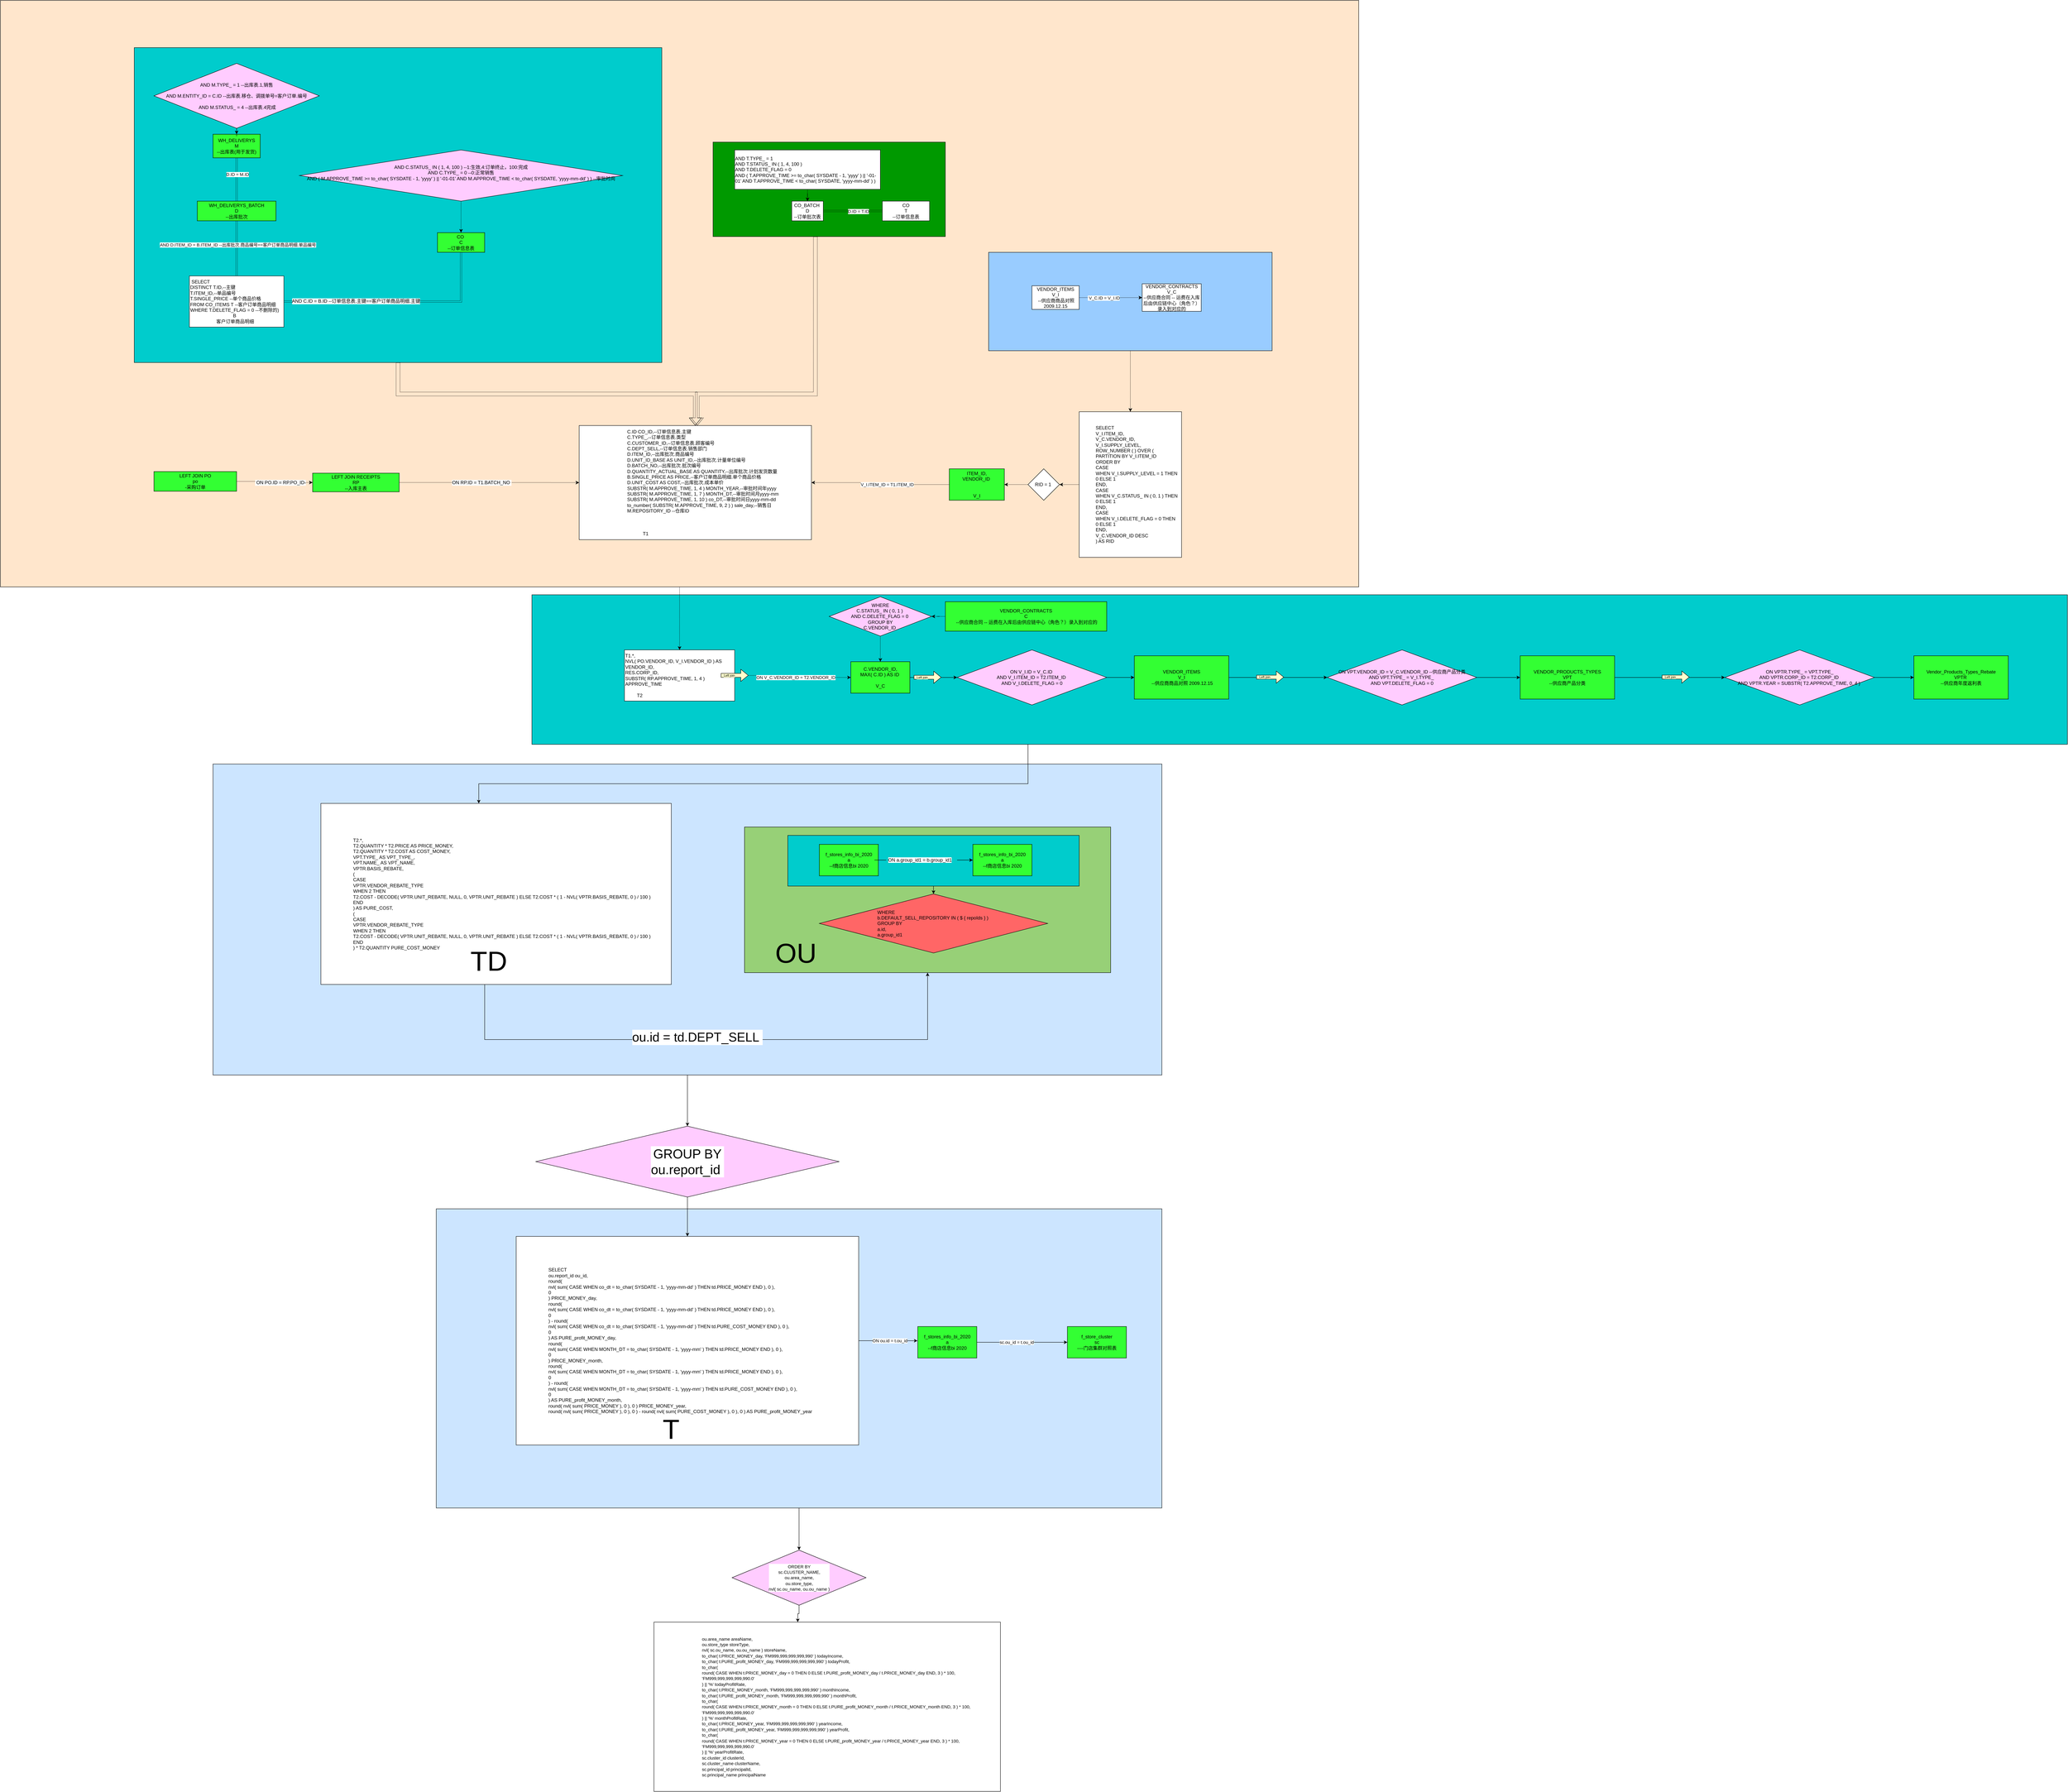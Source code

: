 <mxfile version="20.2.4" type="github">
  <diagram id="e685q4iBt2poqx3Ax8Bi" name="第 1 页">
    <mxGraphModel dx="2500" dy="2065" grid="1" gridSize="10" guides="1" tooltips="1" connect="1" arrows="1" fold="1" page="1" pageScale="1" pageWidth="827" pageHeight="1169" math="0" shadow="0">
      <root>
        <mxCell id="0" />
        <mxCell id="1" parent="0" />
        <mxCell id="i3PDp7YJnPM0RY5VU06C-76" style="edgeStyle=orthogonalEdgeStyle;rounded=0;orthogonalLoop=1;jettySize=auto;html=1;entryX=0.5;entryY=0;entryDx=0;entryDy=0;fontSize=11;" edge="1" parent="1" source="i3PDp7YJnPM0RY5VU06C-73" target="i3PDp7YJnPM0RY5VU06C-74">
          <mxGeometry relative="1" as="geometry" />
        </mxCell>
        <mxCell id="i3PDp7YJnPM0RY5VU06C-73" value="" style="rounded=0;whiteSpace=wrap;html=1;labelBackgroundColor=#FFFFFF;fontSize=11;fillColor=#CCE5FF;" vertex="1" parent="1">
          <mxGeometry x="707" y="2640" width="1843" height="760" as="geometry" />
        </mxCell>
        <mxCell id="i3PDp7YJnPM0RY5VU06C-61" style="edgeStyle=orthogonalEdgeStyle;rounded=0;orthogonalLoop=1;jettySize=auto;html=1;entryX=0.5;entryY=0;entryDx=0;entryDy=0;fontSize=33;" edge="1" parent="1" source="i3PDp7YJnPM0RY5VU06C-59" target="i3PDp7YJnPM0RY5VU06C-60">
          <mxGeometry relative="1" as="geometry" />
        </mxCell>
        <mxCell id="i3PDp7YJnPM0RY5VU06C-59" value="" style="rounded=0;whiteSpace=wrap;html=1;labelBackgroundColor=#FFFFFF;fontSize=32;fillColor=#CCE5FF;" vertex="1" parent="1">
          <mxGeometry x="140" y="1510" width="2410" height="790" as="geometry" />
        </mxCell>
        <mxCell id="i3PDp7YJnPM0RY5VU06C-54" value="" style="rounded=0;whiteSpace=wrap;html=1;labelBackgroundColor=#FFFFFF;fontSize=10;fillColor=#97D077;" vertex="1" parent="1">
          <mxGeometry x="1490" y="1670" width="930" height="370" as="geometry" />
        </mxCell>
        <mxCell id="i3PDp7YJnPM0RY5VU06C-53" value="" style="edgeStyle=orthogonalEdgeStyle;rounded=0;orthogonalLoop=1;jettySize=auto;html=1;fontSize=10;" edge="1" parent="1" source="i3PDp7YJnPM0RY5VU06C-48" target="i3PDp7YJnPM0RY5VU06C-40">
          <mxGeometry relative="1" as="geometry" />
        </mxCell>
        <mxCell id="i3PDp7YJnPM0RY5VU06C-48" value="" style="rounded=0;whiteSpace=wrap;html=1;labelBackgroundColor=#FFFFCC;fontSize=8;fillColor=#00CCCC;" vertex="1" parent="1">
          <mxGeometry x="1600" y="1691.25" width="740" height="128.75" as="geometry" />
        </mxCell>
        <mxCell id="i3PDp7YJnPM0RY5VU06C-36" style="edgeStyle=orthogonalEdgeStyle;rounded=0;orthogonalLoop=1;jettySize=auto;html=1;fontSize=70;" edge="1" parent="1" source="i3PDp7YJnPM0RY5VU06C-33" target="i3PDp7YJnPM0RY5VU06C-35">
          <mxGeometry relative="1" as="geometry">
            <Array as="points">
              <mxPoint x="2210" y="1560" />
              <mxPoint x="815" y="1560" />
            </Array>
          </mxGeometry>
        </mxCell>
        <mxCell id="i3PDp7YJnPM0RY5VU06C-33" value="" style="rounded=0;whiteSpace=wrap;html=1;labelBackgroundColor=#FFFFCC;fontSize=8;fillColor=#00CCCC;" vertex="1" parent="1">
          <mxGeometry x="950" y="1080" width="3900" height="380" as="geometry" />
        </mxCell>
        <mxCell id="KX4ZCdjOSbOEscAZlVXC-83" value="&lt;br&gt;" style="rounded=0;whiteSpace=wrap;html=1;fillColor=#FFE6CC;" parent="1" vertex="1">
          <mxGeometry x="-400" y="-430" width="3450" height="1490" as="geometry" />
        </mxCell>
        <mxCell id="KX4ZCdjOSbOEscAZlVXC-85" style="edgeStyle=orthogonalEdgeStyle;rounded=0;orthogonalLoop=1;jettySize=auto;html=1;dashed=1;dashPattern=1 1;" parent="1" source="KX4ZCdjOSbOEscAZlVXC-83" target="KX4ZCdjOSbOEscAZlVXC-84" edge="1">
          <mxGeometry relative="1" as="geometry" />
        </mxCell>
        <mxCell id="KX4ZCdjOSbOEscAZlVXC-69" style="edgeStyle=orthogonalEdgeStyle;rounded=0;orthogonalLoop=1;jettySize=auto;html=1;dashed=1;dashPattern=1 1;" parent="1" source="KX4ZCdjOSbOEscAZlVXC-68" target="KX4ZCdjOSbOEscAZlVXC-67" edge="1">
          <mxGeometry relative="1" as="geometry" />
        </mxCell>
        <mxCell id="KX4ZCdjOSbOEscAZlVXC-68" value="" style="rounded=0;whiteSpace=wrap;html=1;fillColor=#99CCFF;" parent="1" vertex="1">
          <mxGeometry x="2110" y="210" width="720" height="250" as="geometry" />
        </mxCell>
        <mxCell id="KX4ZCdjOSbOEscAZlVXC-30" style="edgeStyle=orthogonalEdgeStyle;shape=flexArrow;rounded=0;orthogonalLoop=1;jettySize=auto;html=1;entryX=0.5;entryY=0;entryDx=0;entryDy=0;dashed=1;dashPattern=1 1;" parent="1" source="KX4ZCdjOSbOEscAZlVXC-28" target="KX4ZCdjOSbOEscAZlVXC-29" edge="1">
          <mxGeometry relative="1" as="geometry" />
        </mxCell>
        <mxCell id="KX4ZCdjOSbOEscAZlVXC-28" value="" style="rounded=0;whiteSpace=wrap;html=1;fillColor=#00CCCC;" parent="1" vertex="1">
          <mxGeometry x="-60" y="-310" width="1340" height="800" as="geometry" />
        </mxCell>
        <mxCell id="KX4ZCdjOSbOEscAZlVXC-6" style="edgeStyle=orthogonalEdgeStyle;rounded=0;orthogonalLoop=1;jettySize=auto;html=1;exitX=1;exitY=0.5;exitDx=0;exitDy=0;strokeColor=none;" parent="1" source="KX4ZCdjOSbOEscAZlVXC-1" target="KX4ZCdjOSbOEscAZlVXC-2" edge="1">
          <mxGeometry relative="1" as="geometry" />
        </mxCell>
        <mxCell id="KX4ZCdjOSbOEscAZlVXC-7" style="edgeStyle=orthogonalEdgeStyle;rounded=0;orthogonalLoop=1;jettySize=auto;html=1;exitX=0.5;exitY=0;exitDx=0;exitDy=0;dashed=1;dashPattern=1 1;shape=link;" parent="1" source="KX4ZCdjOSbOEscAZlVXC-1" target="KX4ZCdjOSbOEscAZlVXC-2" edge="1">
          <mxGeometry relative="1" as="geometry" />
        </mxCell>
        <mxCell id="KX4ZCdjOSbOEscAZlVXC-8" value="&lt;span style=&quot;font-size: 11px;&quot;&gt;&lt;span style=&quot;&quot;&gt; &lt;/span&gt;D.ID = M.ID&lt;/span&gt;" style="edgeLabel;html=1;align=center;verticalAlign=middle;resizable=0;points=[];" parent="KX4ZCdjOSbOEscAZlVXC-7" vertex="1" connectable="0">
          <mxGeometry x="0.2" y="-2" relative="1" as="geometry">
            <mxPoint y="-2" as="offset" />
          </mxGeometry>
        </mxCell>
        <mxCell id="KX4ZCdjOSbOEscAZlVXC-23" style="edgeStyle=orthogonalEdgeStyle;rounded=0;orthogonalLoop=1;jettySize=auto;html=1;exitX=0.5;exitY=1;exitDx=0;exitDy=0;dashed=1;dashPattern=1 1;shape=link;" parent="1" source="KX4ZCdjOSbOEscAZlVXC-1" target="KX4ZCdjOSbOEscAZlVXC-5" edge="1">
          <mxGeometry relative="1" as="geometry" />
        </mxCell>
        <mxCell id="KX4ZCdjOSbOEscAZlVXC-24" value="AND D.ITEM_ID = B.ITEM_ID --出库批次.商品编号==客户订单商品明细.单品编号" style="edgeLabel;html=1;align=center;verticalAlign=middle;resizable=0;points=[];" parent="KX4ZCdjOSbOEscAZlVXC-23" vertex="1" connectable="0">
          <mxGeometry x="-0.134" y="3" relative="1" as="geometry">
            <mxPoint as="offset" />
          </mxGeometry>
        </mxCell>
        <mxCell id="KX4ZCdjOSbOEscAZlVXC-1" value="WH_DELIVERYS_BATCH &lt;br&gt;D&lt;br&gt;--出库批次" style="rounded=0;whiteSpace=wrap;html=1;fillColor=#33FF33;" parent="1" vertex="1">
          <mxGeometry x="100" y="80" width="200" height="50" as="geometry" />
        </mxCell>
        <mxCell id="KX4ZCdjOSbOEscAZlVXC-2" value="WH_DELIVERYS&lt;br&gt;M&lt;br&gt;--出库表(用于发货)" style="rounded=0;whiteSpace=wrap;html=1;fillColor=#33FF33;" parent="1" vertex="1">
          <mxGeometry x="140" y="-90" width="120" height="60" as="geometry" />
        </mxCell>
        <mxCell id="KX4ZCdjOSbOEscAZlVXC-3" value="CO&amp;nbsp;&lt;br&gt;C&lt;br&gt;--订单信息表" style="rounded=0;whiteSpace=wrap;html=1;fillColor=#33FF33;" parent="1" vertex="1">
          <mxGeometry x="710" y="160" width="120" height="50" as="geometry" />
        </mxCell>
        <mxCell id="KX4ZCdjOSbOEscAZlVXC-25" style="edgeStyle=orthogonalEdgeStyle;shape=link;rounded=0;orthogonalLoop=1;jettySize=auto;html=1;entryX=0.5;entryY=1;entryDx=0;entryDy=0;dashed=1;dashPattern=1 1;" parent="1" source="KX4ZCdjOSbOEscAZlVXC-5" target="KX4ZCdjOSbOEscAZlVXC-3" edge="1">
          <mxGeometry relative="1" as="geometry" />
        </mxCell>
        <mxCell id="KX4ZCdjOSbOEscAZlVXC-26" value="&lt;span style=&quot;font-size: 12px; text-align: left; background-color: rgb(248, 249, 250);&quot;&gt;AND C.ID = B.ID --订单信息表.主键==客户订单商品明细.主键&lt;/span&gt;" style="edgeLabel;html=1;align=center;verticalAlign=middle;resizable=0;points=[];" parent="KX4ZCdjOSbOEscAZlVXC-25" vertex="1" connectable="0">
          <mxGeometry x="-0.365" y="1" relative="1" as="geometry">
            <mxPoint as="offset" />
          </mxGeometry>
        </mxCell>
        <mxCell id="KX4ZCdjOSbOEscAZlVXC-5" value="&lt;div&gt;&amp;nbsp;SELECT&lt;/div&gt;&lt;div&gt;&lt;span style=&quot;&quot;&gt; &lt;/span&gt; DISTINCT T.ID,--主键&lt;/div&gt;&lt;div&gt;&lt;span style=&quot;&quot;&gt;  &lt;/span&gt;T.ITEM_ID,--单品编号&lt;/div&gt;&lt;div&gt;&lt;span style=&quot;&quot;&gt;  &lt;/span&gt; T.SINGLE_PRICE --单个商品价格&lt;/div&gt;&lt;div&gt;&lt;span style=&quot;&quot;&gt;  &lt;/span&gt; FROM CO_ITEMS T --客户订单商品明细&lt;/div&gt;&lt;div&gt;&lt;span style=&quot;&quot;&gt; &lt;/span&gt;WHERE T.DELETE_FLAG = 0 --不删除的&lt;span style=&quot;background-color: initial;&quot;&gt;)&amp;nbsp;&lt;/span&gt;&lt;/div&gt;&lt;div style=&quot;text-align: center;&quot;&gt;B&amp;nbsp;&lt;br&gt;&lt;/div&gt;&lt;div style=&quot;text-align: center;&quot;&gt;&lt;span style=&quot;text-align: left;&quot;&gt;客户订单商品明细&lt;/span&gt;&lt;br&gt;&lt;/div&gt;" style="rounded=0;whiteSpace=wrap;html=1;align=left;" parent="1" vertex="1">
          <mxGeometry x="80" y="270" width="240" height="130" as="geometry" />
        </mxCell>
        <mxCell id="KX4ZCdjOSbOEscAZlVXC-29" value="&lt;blockquote style=&quot;margin: 0 0 0 40px; border: none; padding: 0px;&quot;&gt;&lt;blockquote style=&quot;margin: 0 0 0 40px; border: none; padding: 0px;&quot;&gt;&lt;blockquote style=&quot;margin: 0 0 0 40px; border: none; padding: 0px;&quot;&gt;&lt;div style=&quot;&quot;&gt;C.ID CO_ID,--订单信息表.主键&lt;/div&gt;&lt;/blockquote&gt;&lt;/blockquote&gt;&lt;blockquote style=&quot;margin: 0 0 0 40px; border: none; padding: 0px;&quot;&gt;&lt;blockquote style=&quot;margin: 0 0 0 40px; border: none; padding: 0px;&quot;&gt;&lt;div style=&quot;&quot;&gt;C.TYPE_,--订单信息表.类型&lt;/div&gt;&lt;/blockquote&gt;&lt;/blockquote&gt;&lt;blockquote style=&quot;margin: 0 0 0 40px; border: none; padding: 0px;&quot;&gt;&lt;blockquote style=&quot;margin: 0 0 0 40px; border: none; padding: 0px;&quot;&gt;&lt;div style=&quot;&quot;&gt;C.CUSTOMER_ID,--订单信息表.顾客编号&lt;/div&gt;&lt;/blockquote&gt;&lt;/blockquote&gt;&lt;blockquote style=&quot;margin: 0 0 0 40px; border: none; padding: 0px;&quot;&gt;&lt;blockquote style=&quot;margin: 0 0 0 40px; border: none; padding: 0px;&quot;&gt;&lt;div style=&quot;&quot;&gt;C.DEPT_SELL,--订单信息表.销售部门&lt;/div&gt;&lt;/blockquote&gt;&lt;/blockquote&gt;&lt;blockquote style=&quot;margin: 0 0 0 40px; border: none; padding: 0px;&quot;&gt;&lt;blockquote style=&quot;margin: 0 0 0 40px; border: none; padding: 0px;&quot;&gt;&lt;div style=&quot;&quot;&gt;D.ITEM_ID,--出库批次.商品编号&lt;/div&gt;&lt;/blockquote&gt;&lt;/blockquote&gt;&lt;blockquote style=&quot;margin: 0 0 0 40px; border: none; padding: 0px;&quot;&gt;&lt;blockquote style=&quot;margin: 0 0 0 40px; border: none; padding: 0px;&quot;&gt;&lt;div style=&quot;&quot;&gt;D.UNIT_ID_BASE AS UNIT_ID,--出库批次.计量单位编号&lt;/div&gt;&lt;/blockquote&gt;&lt;/blockquote&gt;&lt;blockquote style=&quot;margin: 0 0 0 40px; border: none; padding: 0px;&quot;&gt;&lt;blockquote style=&quot;margin: 0 0 0 40px; border: none; padding: 0px;&quot;&gt;&lt;div style=&quot;&quot;&gt;D.BATCH_NO,--出库批次.批次编号&lt;/div&gt;&lt;/blockquote&gt;&lt;/blockquote&gt;&lt;blockquote style=&quot;margin: 0 0 0 40px; border: none; padding: 0px;&quot;&gt;&lt;blockquote style=&quot;margin: 0 0 0 40px; border: none; padding: 0px;&quot;&gt;&lt;div style=&quot;&quot;&gt;D.QUANTITY_ACTUAL_BASE AS QUANTITY,--出库批次.计划发货数量&lt;/div&gt;&lt;/blockquote&gt;&lt;/blockquote&gt;&lt;blockquote style=&quot;margin: 0 0 0 40px; border: none; padding: 0px;&quot;&gt;&lt;blockquote style=&quot;margin: 0 0 0 40px; border: none; padding: 0px;&quot;&gt;&lt;div style=&quot;&quot;&gt;B.SINGLE_PRICE AS PRICE,--客户订单商品明细.单个商品价格&lt;/div&gt;&lt;/blockquote&gt;&lt;/blockquote&gt;&lt;blockquote style=&quot;margin: 0 0 0 40px; border: none; padding: 0px;&quot;&gt;&lt;blockquote style=&quot;margin: 0 0 0 40px; border: none; padding: 0px;&quot;&gt;&lt;div style=&quot;&quot;&gt;D.UNIT_COST AS COST,--出库批次.成本单价&lt;/div&gt;&lt;/blockquote&gt;&lt;/blockquote&gt;&lt;blockquote style=&quot;margin: 0 0 0 40px; border: none; padding: 0px;&quot;&gt;&lt;blockquote style=&quot;margin: 0 0 0 40px; border: none; padding: 0px;&quot;&gt;&lt;div style=&quot;&quot;&gt;SUBSTR( M.APPROVE_TIME, 1, 4 ) MONTH_YEAR,--审批时间年yyyy&lt;/div&gt;&lt;/blockquote&gt;&lt;/blockquote&gt;&lt;blockquote style=&quot;margin: 0 0 0 40px; border: none; padding: 0px;&quot;&gt;&lt;blockquote style=&quot;margin: 0 0 0 40px; border: none; padding: 0px;&quot;&gt;&lt;div style=&quot;&quot;&gt;SUBSTR( M.APPROVE_TIME, 1, 7 ) MONTH_DT,--审批时间月yyyy-mm&lt;/div&gt;&lt;/blockquote&gt;&lt;/blockquote&gt;&lt;blockquote style=&quot;margin: 0 0 0 40px; border: none; padding: 0px;&quot;&gt;&lt;blockquote style=&quot;margin: 0 0 0 40px; border: none; padding: 0px;&quot;&gt;&lt;div style=&quot;&quot;&gt;SUBSTR( M.APPROVE_TIME, 1, 10 ) co_DT,--审批时间日yyyy-mm-dd&lt;/div&gt;&lt;/blockquote&gt;&lt;/blockquote&gt;&lt;blockquote style=&quot;margin: 0 0 0 40px; border: none; padding: 0px;&quot;&gt;&lt;blockquote style=&quot;margin: 0 0 0 40px; border: none; padding: 0px;&quot;&gt;&lt;div style=&quot;&quot;&gt;to_number( SUBSTR( M.APPROVE_TIME, 9, 2 ) ) sale_day,--销售日&lt;/div&gt;&lt;/blockquote&gt;&lt;/blockquote&gt;&lt;blockquote style=&quot;margin: 0 0 0 40px; border: none; padding: 0px;&quot;&gt;&lt;blockquote style=&quot;margin: 0 0 0 40px; border: none; padding: 0px;&quot;&gt;&lt;div style=&quot;&quot;&gt;M.REPOSITORY_ID --仓库ID&lt;/div&gt;&lt;/blockquote&gt;&lt;/blockquote&gt;&lt;blockquote style=&quot;margin: 0 0 0 40px; border: none; padding: 0px;&quot;&gt;&lt;blockquote style=&quot;margin: 0 0 0 40px; border: none; padding: 0px;&quot;&gt;&lt;div style=&quot;&quot;&gt;&lt;br&gt;&lt;/div&gt;&lt;/blockquote&gt;&lt;/blockquote&gt;&lt;blockquote style=&quot;margin: 0 0 0 40px; border: none; padding: 0px;&quot;&gt;&lt;blockquote style=&quot;margin: 0 0 0 40px; border: none; padding: 0px;&quot;&gt;&lt;div style=&quot;&quot;&gt;&lt;br&gt;&lt;/div&gt;&lt;/blockquote&gt;&lt;/blockquote&gt;&lt;blockquote style=&quot;margin: 0 0 0 40px; border: none; padding: 0px;&quot;&gt;&lt;blockquote style=&quot;margin: 0 0 0 40px; border: none; padding: 0px;&quot;&gt;&lt;div style=&quot;&quot;&gt;&lt;br&gt;&lt;/div&gt;&lt;/blockquote&gt;&lt;/blockquote&gt;&lt;blockquote style=&quot;margin: 0 0 0 40px; border: none; padding: 0px;&quot;&gt;&lt;blockquote style=&quot;margin: 0 0 0 40px; border: none; padding: 0px;&quot;&gt;&lt;div style=&quot;&quot;&gt;&lt;span style=&quot;white-space: pre;&quot;&gt; &lt;/span&gt;&lt;span style=&quot;white-space: pre;&quot;&gt; &lt;/span&gt;&lt;span style=&quot;white-space: pre;&quot;&gt; &lt;/span&gt;&lt;span style=&quot;white-space: pre;&quot;&gt; &lt;/span&gt;&lt;span style=&quot;white-space: pre;&quot;&gt; &lt;/span&gt;&lt;span style=&quot;white-space: pre;&quot;&gt; &lt;/span&gt;&lt;span style=&quot;white-space: pre;&quot;&gt; &lt;span style=&quot;white-space: pre;&quot;&gt;	&lt;/span&gt;&lt;span style=&quot;white-space: pre;&quot;&gt;	&lt;/span&gt;&lt;span style=&quot;white-space: pre;&quot;&gt;	&lt;/span&gt;&lt;span style=&quot;white-space: pre;&quot;&gt;	&lt;span style=&quot;white-space: pre;&quot;&gt;	&lt;/span&gt;&lt;/span&gt;&lt;/span&gt;T1&lt;/div&gt;&lt;/blockquote&gt;&lt;/blockquote&gt;&lt;/blockquote&gt;" style="rounded=0;whiteSpace=wrap;html=1;align=left;" parent="1" vertex="1">
          <mxGeometry x="1070" y="650" width="590" height="290" as="geometry" />
        </mxCell>
        <mxCell id="KX4ZCdjOSbOEscAZlVXC-82" style="edgeStyle=orthogonalEdgeStyle;rounded=0;orthogonalLoop=1;jettySize=auto;html=1;dashed=1;dashPattern=1 1;shape=flexArrow;" parent="1" source="KX4ZCdjOSbOEscAZlVXC-31" edge="1">
          <mxGeometry relative="1" as="geometry">
            <mxPoint x="1370" y="650" as="targetPoint" />
            <Array as="points">
              <mxPoint x="1670" y="570" />
              <mxPoint x="1370" y="570" />
            </Array>
          </mxGeometry>
        </mxCell>
        <mxCell id="KX4ZCdjOSbOEscAZlVXC-31" value="" style="rounded=0;whiteSpace=wrap;html=1;fillColor=#009900;" parent="1" vertex="1">
          <mxGeometry x="1410" y="-70" width="590" height="240" as="geometry" />
        </mxCell>
        <mxCell id="KX4ZCdjOSbOEscAZlVXC-36" style="edgeStyle=orthogonalEdgeStyle;rounded=0;orthogonalLoop=1;jettySize=auto;html=1;exitX=1;exitY=0.5;exitDx=0;exitDy=0;entryX=0;entryY=0.5;entryDx=0;entryDy=0;dashed=1;dashPattern=1 1;shape=link;" parent="1" source="KX4ZCdjOSbOEscAZlVXC-32" target="KX4ZCdjOSbOEscAZlVXC-33" edge="1">
          <mxGeometry relative="1" as="geometry" />
        </mxCell>
        <mxCell id="KX4ZCdjOSbOEscAZlVXC-37" value="D.ID = T.ID" style="edgeLabel;html=1;align=center;verticalAlign=middle;resizable=0;points=[];" parent="KX4ZCdjOSbOEscAZlVXC-36" vertex="1" connectable="0">
          <mxGeometry x="0.184" y="-1" relative="1" as="geometry">
            <mxPoint as="offset" />
          </mxGeometry>
        </mxCell>
        <mxCell id="KX4ZCdjOSbOEscAZlVXC-32" value="&lt;span style=&quot;&quot;&gt;    &lt;/span&gt;CO_BATCH&amp;nbsp;&lt;br&gt;D &lt;br&gt;--订单批次表" style="rounded=0;whiteSpace=wrap;html=1;" parent="1" vertex="1">
          <mxGeometry x="1610" y="80" width="80" height="50" as="geometry" />
        </mxCell>
        <mxCell id="KX4ZCdjOSbOEscAZlVXC-33" value="CO &lt;br&gt;T &lt;br&gt;--订单信息表" style="rounded=0;whiteSpace=wrap;html=1;" parent="1" vertex="1">
          <mxGeometry x="1840" y="80" width="120" height="50" as="geometry" />
        </mxCell>
        <mxCell id="KX4ZCdjOSbOEscAZlVXC-39" value="" style="edgeStyle=orthogonalEdgeStyle;rounded=0;orthogonalLoop=1;jettySize=auto;html=1;dashed=1;dashPattern=1 1;" parent="1" source="KX4ZCdjOSbOEscAZlVXC-38" target="KX4ZCdjOSbOEscAZlVXC-32" edge="1">
          <mxGeometry relative="1" as="geometry" />
        </mxCell>
        <mxCell id="KX4ZCdjOSbOEscAZlVXC-38" value="&lt;div style=&quot;text-align: left;&quot;&gt;&lt;span style=&quot;&quot;&gt;      &lt;/span&gt;AND T.TYPE_ = 1&amp;nbsp;&lt;/div&gt;&lt;div style=&quot;text-align: left;&quot;&gt;&lt;span style=&quot;&quot;&gt;      &lt;/span&gt;AND T.STATUS_ IN ( 1, 4, 100 )&amp;nbsp;&lt;/div&gt;&lt;div style=&quot;text-align: left;&quot;&gt;&lt;span style=&quot;&quot;&gt;      &lt;/span&gt;AND T.DELETE_FLAG = 0&amp;nbsp;&lt;/div&gt;&lt;div style=&quot;text-align: left;&quot;&gt;&lt;span style=&quot;&quot;&gt;      &lt;/span&gt;AND ( T.APPROVE_TIME &amp;gt;= to_char( SYSDATE - 1, &#39;yyyy&#39; ) || &#39;-01-01&#39; AND T.APPROVE_TIME &amp;lt; to_char( SYSDATE, &#39;yyyy-mm-dd&#39; ) )&amp;nbsp;&lt;/div&gt;" style="rounded=0;whiteSpace=wrap;html=1;fillColor=#FFFFFF;" parent="1" vertex="1">
          <mxGeometry x="1465" y="-50" width="370" height="100" as="geometry" />
        </mxCell>
        <mxCell id="KX4ZCdjOSbOEscAZlVXC-45" value="" style="edgeStyle=orthogonalEdgeStyle;rounded=0;orthogonalLoop=1;jettySize=auto;html=1;dashed=1;dashPattern=1 1;" parent="1" source="KX4ZCdjOSbOEscAZlVXC-43" target="KX4ZCdjOSbOEscAZlVXC-2" edge="1">
          <mxGeometry relative="1" as="geometry" />
        </mxCell>
        <mxCell id="KX4ZCdjOSbOEscAZlVXC-43" value="AND M.TYPE_ = 1 --出库表.1,销售&lt;br&gt;&lt;br&gt;AND M.ENTITY_ID = C.ID --出库表.移仓、调拨单号=客户订单.编号&lt;br&gt;&lt;br&gt;&amp;nbsp;AND M.STATUS_ = 4 --出库表.4完成" style="rhombus;whiteSpace=wrap;html=1;fillColor=#FFCCFF;" parent="1" vertex="1">
          <mxGeometry x="-10" y="-270" width="420" height="165" as="geometry" />
        </mxCell>
        <mxCell id="KX4ZCdjOSbOEscAZlVXC-47" style="edgeStyle=orthogonalEdgeStyle;rounded=0;orthogonalLoop=1;jettySize=auto;html=1;exitX=0.5;exitY=1;exitDx=0;exitDy=0;dashed=1;dashPattern=1 1;" parent="1" source="KX4ZCdjOSbOEscAZlVXC-46" target="KX4ZCdjOSbOEscAZlVXC-3" edge="1">
          <mxGeometry relative="1" as="geometry" />
        </mxCell>
        <mxCell id="KX4ZCdjOSbOEscAZlVXC-46" value="&lt;div&gt;AND C.STATUS_ IN ( 1, 4, 100 ) --1:生效,4:订单终止，100:完成&lt;/div&gt;&lt;div&gt;AND C.TYPE_ = 0 --0:正常销售&lt;/div&gt;&lt;div&gt;AND ( M.APPROVE_TIME &amp;gt;= to_char( SYSDATE - 1, &#39;yyyy&#39; ) || &#39;-01-01&#39; AND M.APPROVE_TIME &amp;lt; to_char( SYSDATE, &#39;yyyy-mm-dd&#39; ) ) --审批时间&lt;/div&gt;&lt;div&gt;&lt;br style=&quot;text-align: left;&quot;&gt;&lt;/div&gt;" style="rhombus;whiteSpace=wrap;html=1;fillColor=#FFCCFF;" parent="1" vertex="1">
          <mxGeometry x="360" y="-50" width="820" height="130" as="geometry" />
        </mxCell>
        <mxCell id="KX4ZCdjOSbOEscAZlVXC-60" style="edgeStyle=orthogonalEdgeStyle;rounded=0;orthogonalLoop=1;jettySize=auto;html=1;exitX=1;exitY=0.5;exitDx=0;exitDy=0;dashed=1;dashPattern=1 1;" parent="1" source="KX4ZCdjOSbOEscAZlVXC-48" target="KX4ZCdjOSbOEscAZlVXC-29" edge="1">
          <mxGeometry relative="1" as="geometry" />
        </mxCell>
        <mxCell id="KX4ZCdjOSbOEscAZlVXC-61" value="&lt;span style=&quot;font-size: 12px; background-color: rgb(248, 249, 250);&quot;&gt;ON RP.ID = T1.BATCH_NO&lt;/span&gt;&lt;span style=&quot;font-size: 12px;&quot;&gt;&amp;nbsp;&lt;/span&gt;" style="edgeLabel;html=1;align=center;verticalAlign=middle;resizable=0;points=[];" parent="KX4ZCdjOSbOEscAZlVXC-60" vertex="1" connectable="0">
          <mxGeometry x="-0.089" relative="1" as="geometry">
            <mxPoint as="offset" />
          </mxGeometry>
        </mxCell>
        <mxCell id="KX4ZCdjOSbOEscAZlVXC-48" value="&lt;span style=&quot;&quot;&gt; &lt;/span&gt;LEFT JOIN RECEIPTS &lt;br&gt;RP &lt;br&gt;--入库主表" style="rounded=0;whiteSpace=wrap;html=1;fillColor=#33FF33;" parent="1" vertex="1">
          <mxGeometry x="393" y="771" width="220" height="47.5" as="geometry" />
        </mxCell>
        <mxCell id="KX4ZCdjOSbOEscAZlVXC-58" value="" style="edgeStyle=orthogonalEdgeStyle;rounded=0;orthogonalLoop=1;jettySize=auto;html=1;dashed=1;dashPattern=1 1;" parent="1" source="KX4ZCdjOSbOEscAZlVXC-50" target="KX4ZCdjOSbOEscAZlVXC-48" edge="1">
          <mxGeometry relative="1" as="geometry" />
        </mxCell>
        <mxCell id="KX4ZCdjOSbOEscAZlVXC-59" value="&lt;span style=&quot;font-size: 12px;&quot;&gt;&amp;nbsp;&lt;/span&gt;&lt;span style=&quot;font-size: 12px; background-color: rgb(248, 249, 250);&quot;&gt;ON PO.ID = RP.PO_ID-&lt;br&gt;&lt;/span&gt;" style="edgeLabel;html=1;align=center;verticalAlign=middle;resizable=0;points=[];" parent="KX4ZCdjOSbOEscAZlVXC-58" vertex="1" connectable="0">
          <mxGeometry x="0.152" relative="1" as="geometry">
            <mxPoint as="offset" />
          </mxGeometry>
        </mxCell>
        <mxCell id="KX4ZCdjOSbOEscAZlVXC-50" value="LEFT JOIN PO &lt;br&gt;po&lt;br&gt;-采购订单" style="rounded=0;whiteSpace=wrap;html=1;fillColor=#33FF33;" parent="1" vertex="1">
          <mxGeometry x="-10" y="767" width="210" height="50" as="geometry" />
        </mxCell>
        <mxCell id="KX4ZCdjOSbOEscAZlVXC-65" style="edgeStyle=orthogonalEdgeStyle;rounded=0;orthogonalLoop=1;jettySize=auto;html=1;exitX=1;exitY=0.5;exitDx=0;exitDy=0;entryX=0;entryY=0.5;entryDx=0;entryDy=0;dashed=1;dashPattern=1 1;" parent="1" source="KX4ZCdjOSbOEscAZlVXC-63" target="KX4ZCdjOSbOEscAZlVXC-64" edge="1">
          <mxGeometry relative="1" as="geometry" />
        </mxCell>
        <mxCell id="KX4ZCdjOSbOEscAZlVXC-66" value="&amp;nbsp;V_C.ID = V_I.ID" style="edgeLabel;html=1;align=center;verticalAlign=middle;resizable=0;points=[];" parent="KX4ZCdjOSbOEscAZlVXC-65" vertex="1" connectable="0">
          <mxGeometry x="-0.23" y="-1" relative="1" as="geometry">
            <mxPoint as="offset" />
          </mxGeometry>
        </mxCell>
        <mxCell id="KX4ZCdjOSbOEscAZlVXC-63" value="&lt;span style=&quot;&quot;&gt; &lt;/span&gt;VENDOR_ITEMS &lt;br&gt;V_I&lt;br&gt;&amp;nbsp;--供应商商品对照 2009.12.15" style="rounded=0;whiteSpace=wrap;html=1;fillColor=#FFFFFF;" parent="1" vertex="1">
          <mxGeometry x="2220" y="295" width="120" height="60" as="geometry" />
        </mxCell>
        <mxCell id="KX4ZCdjOSbOEscAZlVXC-64" value="VENDOR_CONTRACTS V_C&lt;br&gt;--供应商合同 -- 运费在入库后由供应链中心（角色？）录入到对应的" style="rounded=0;whiteSpace=wrap;html=1;fillColor=#FFFFFF;" parent="1" vertex="1">
          <mxGeometry x="2500" y="290" width="150" height="70" as="geometry" />
        </mxCell>
        <mxCell id="KX4ZCdjOSbOEscAZlVXC-77" style="edgeStyle=orthogonalEdgeStyle;rounded=0;orthogonalLoop=1;jettySize=auto;html=1;entryX=1;entryY=0.5;entryDx=0;entryDy=0;dashed=1;dashPattern=1 1;" parent="1" source="KX4ZCdjOSbOEscAZlVXC-67" target="KX4ZCdjOSbOEscAZlVXC-73" edge="1">
          <mxGeometry relative="1" as="geometry" />
        </mxCell>
        <mxCell id="KX4ZCdjOSbOEscAZlVXC-67" value="&lt;blockquote style=&quot;margin: 0 0 0 40px; border: none; padding: 0px;&quot;&gt;&lt;div&gt;SELECT&lt;/div&gt;&lt;div&gt;V_I.ITEM_ID,&lt;/div&gt;&lt;div&gt;V_C.VENDOR_ID,&lt;/div&gt;&lt;div&gt;V_I.SUPPLY_LEVEL,&lt;/div&gt;&lt;div&gt;ROW_NUMBER ( ) OVER (&lt;/div&gt;&lt;div&gt;PARTITION BY V_I.ITEM_ID&amp;nbsp;&lt;/div&gt;&lt;div&gt;ORDER BY&lt;/div&gt;&lt;div&gt;CASE&lt;/div&gt;&lt;div&gt;WHEN V_I.SUPPLY_LEVEL = 1 THEN&lt;/div&gt;&lt;div&gt;0 ELSE 1&amp;nbsp;&lt;/div&gt;&lt;div&gt;END,&lt;/div&gt;&lt;div&gt;CASE&lt;/div&gt;&lt;div&gt;WHEN V_C.STATUS_ IN ( 0, 1 ) THEN&lt;/div&gt;&lt;div&gt;0 ELSE 1&amp;nbsp;&lt;/div&gt;&lt;div&gt;END,&lt;/div&gt;&lt;div&gt;CASE&lt;/div&gt;&lt;div&gt;WHEN V_I.DELETE_FLAG = 0 THEN&lt;/div&gt;&lt;div&gt;0 ELSE 1&amp;nbsp;&lt;/div&gt;&lt;div&gt;END,&lt;/div&gt;&lt;div&gt;V_C.VENDOR_ID DESC&amp;nbsp;&lt;/div&gt;&lt;div&gt;) AS RID&amp;nbsp;&lt;/div&gt;&lt;/blockquote&gt;&lt;div&gt;&lt;span style=&quot;&quot;&gt;         &lt;/span&gt;&lt;/div&gt;&lt;div&gt;&lt;span style=&quot;&quot;&gt;         &lt;/span&gt;&lt;/div&gt;&lt;div&gt;&lt;span style=&quot;&quot;&gt;         &lt;/span&gt;&lt;/div&gt;" style="rounded=0;whiteSpace=wrap;html=1;fillColor=default;align=left;" parent="1" vertex="1">
          <mxGeometry x="2340" y="615" width="260" height="370" as="geometry" />
        </mxCell>
        <mxCell id="KX4ZCdjOSbOEscAZlVXC-79" style="edgeStyle=orthogonalEdgeStyle;rounded=0;orthogonalLoop=1;jettySize=auto;html=1;dashed=1;dashPattern=1 1;" parent="1" source="KX4ZCdjOSbOEscAZlVXC-71" target="KX4ZCdjOSbOEscAZlVXC-29" edge="1">
          <mxGeometry relative="1" as="geometry" />
        </mxCell>
        <mxCell id="KX4ZCdjOSbOEscAZlVXC-80" value="V_I.ITEM_ID = T1.ITEM_ID" style="edgeLabel;html=1;align=center;verticalAlign=middle;resizable=0;points=[];" parent="KX4ZCdjOSbOEscAZlVXC-79" vertex="1" connectable="0">
          <mxGeometry x="-0.108" relative="1" as="geometry">
            <mxPoint as="offset" />
          </mxGeometry>
        </mxCell>
        <mxCell id="KX4ZCdjOSbOEscAZlVXC-71" value="&lt;div&gt;&lt;span style=&quot;&quot;&gt; &lt;/span&gt;ITEM_ID,&lt;/div&gt;&lt;div&gt;&lt;span style=&quot;&quot;&gt;      &lt;/span&gt;VENDOR_ID&amp;nbsp;&lt;/div&gt;&lt;div&gt;&lt;br&gt;&lt;/div&gt;&lt;div&gt;&lt;br&gt;&lt;/div&gt;&lt;div&gt;V_I&lt;br&gt;&lt;/div&gt;" style="rounded=0;whiteSpace=wrap;html=1;fillColor=#33FF33;" parent="1" vertex="1">
          <mxGeometry x="2010" y="760" width="140" height="80" as="geometry" />
        </mxCell>
        <mxCell id="KX4ZCdjOSbOEscAZlVXC-78" value="" style="edgeStyle=orthogonalEdgeStyle;rounded=0;orthogonalLoop=1;jettySize=auto;html=1;dashed=1;dashPattern=1 1;" parent="1" source="KX4ZCdjOSbOEscAZlVXC-73" target="KX4ZCdjOSbOEscAZlVXC-71" edge="1">
          <mxGeometry relative="1" as="geometry" />
        </mxCell>
        <mxCell id="KX4ZCdjOSbOEscAZlVXC-73" value="&lt;span style=&quot;&quot;&gt; &lt;/span&gt;RID = 1&amp;nbsp;" style="rhombus;whiteSpace=wrap;html=1;fillColor=#FFFFFF;rounded=0;" parent="1" vertex="1">
          <mxGeometry x="2210" y="760" width="80" height="80" as="geometry" />
        </mxCell>
        <mxCell id="KX4ZCdjOSbOEscAZlVXC-84" value="&lt;div&gt;&lt;span style=&quot;&quot;&gt;   &lt;/span&gt;T1.*,&lt;/div&gt;&lt;div&gt;&lt;span style=&quot;&quot;&gt;     &lt;/span&gt;NVL( PO.VENDOR_ID, V_I.VENDOR_ID ) AS VENDOR_ID,&lt;/div&gt;&lt;div&gt;&lt;span style=&quot;&quot;&gt;     &lt;/span&gt;RES.CORP_ID,&lt;/div&gt;&lt;div&gt;&lt;span style=&quot;&quot;&gt;     &lt;/span&gt;SUBSTR( RP.APPROVE_TIME, 1, 4 ) APPROVE_TIME&amp;nbsp;&lt;/div&gt;&lt;div&gt;&lt;br&gt;&lt;/div&gt;&lt;div&gt;&lt;span style=&quot;white-space: pre;&quot;&gt;&lt;span style=&quot;white-space: pre;&quot;&gt;	&lt;/span&gt;&lt;span style=&quot;white-space: pre;&quot;&gt;	&lt;/span&gt;&lt;span style=&quot;white-space: pre;&quot;&gt;	&lt;/span&gt;&lt;span style=&quot;white-space: pre;&quot;&gt;	&lt;/span&gt; &lt;/span&gt;&lt;span style=&quot;white-space: pre;&quot;&gt; &lt;/span&gt;&lt;span style=&quot;white-space: pre;&quot;&gt; &lt;/span&gt;&lt;span style=&quot;white-space: pre;&quot;&gt; &lt;/span&gt;&lt;span style=&quot;white-space: pre;&quot;&gt; &lt;/span&gt;T2&lt;/div&gt;" style="rounded=0;whiteSpace=wrap;html=1;fillColor=default;align=left;" parent="1" vertex="1">
          <mxGeometry x="1185" y="1220" width="280" height="130" as="geometry" />
        </mxCell>
        <mxCell id="KX4ZCdjOSbOEscAZlVXC-88" style="edgeStyle=orthogonalEdgeStyle;rounded=0;orthogonalLoop=1;jettySize=auto;html=1;entryX=1;entryY=0.5;entryDx=0;entryDy=0;dashed=1;dashPattern=1 1;" parent="1" source="KX4ZCdjOSbOEscAZlVXC-86" target="KX4ZCdjOSbOEscAZlVXC-87" edge="1">
          <mxGeometry relative="1" as="geometry" />
        </mxCell>
        <mxCell id="KX4ZCdjOSbOEscAZlVXC-86" value="VENDOR_CONTRACTS &lt;br&gt;C&lt;br&gt;&amp;nbsp;--供应商合同 -- 运费在入库后由供应链中心（角色？）录入到对应的" style="rounded=0;whiteSpace=wrap;html=1;fillColor=#33FF33;align=center;" parent="1" vertex="1">
          <mxGeometry x="2000" y="1097.5" width="410" height="75" as="geometry" />
        </mxCell>
        <mxCell id="KX4ZCdjOSbOEscAZlVXC-90" style="edgeStyle=orthogonalEdgeStyle;rounded=0;orthogonalLoop=1;jettySize=auto;html=1;dashed=1;dashPattern=1 1;" parent="1" source="KX4ZCdjOSbOEscAZlVXC-87" target="KX4ZCdjOSbOEscAZlVXC-89" edge="1">
          <mxGeometry relative="1" as="geometry" />
        </mxCell>
        <mxCell id="KX4ZCdjOSbOEscAZlVXC-87" value="&lt;div&gt;&lt;span style=&quot;&quot;&gt;  &lt;/span&gt;WHERE&lt;/div&gt;&lt;div&gt;&lt;span style=&quot;&quot;&gt;     &lt;/span&gt;C.STATUS_ IN ( 0, 1 )&amp;nbsp;&lt;/div&gt;&lt;div&gt;&lt;span style=&quot;&quot;&gt;     &lt;/span&gt;AND C.DELETE_FLAG = 0&amp;nbsp;&lt;/div&gt;&lt;div&gt;&lt;span style=&quot;&quot;&gt;    &lt;/span&gt;GROUP BY&lt;/div&gt;&lt;div&gt;&lt;span style=&quot;&quot;&gt;     &lt;/span&gt;C.VENDOR_ID&amp;nbsp;&lt;/div&gt;" style="rhombus;whiteSpace=wrap;html=1;fillColor=#FFCCFF;" parent="1" vertex="1">
          <mxGeometry x="1705" y="1085" width="260" height="100" as="geometry" />
        </mxCell>
        <mxCell id="KX4ZCdjOSbOEscAZlVXC-91" style="edgeStyle=orthogonalEdgeStyle;rounded=0;orthogonalLoop=1;jettySize=auto;html=1;dashed=1;dashPattern=1 1;" parent="1" source="KX4ZCdjOSbOEscAZlVXC-84" target="KX4ZCdjOSbOEscAZlVXC-89" edge="1">
          <mxGeometry relative="1" as="geometry" />
        </mxCell>
        <mxCell id="KX4ZCdjOSbOEscAZlVXC-92" value="ON V_C.VENDOR_ID = T2.VENDOR_ID" style="edgeLabel;html=1;align=center;verticalAlign=middle;resizable=0;points=[];" parent="KX4ZCdjOSbOEscAZlVXC-91" vertex="1" connectable="0">
          <mxGeometry x="0.191" y="1" relative="1" as="geometry">
            <mxPoint x="-19" y="1" as="offset" />
          </mxGeometry>
        </mxCell>
        <mxCell id="i3PDp7YJnPM0RY5VU06C-7" style="edgeStyle=orthogonalEdgeStyle;rounded=0;orthogonalLoop=1;jettySize=auto;html=1;exitX=1;exitY=0.5;exitDx=0;exitDy=0;entryX=0;entryY=0.5;entryDx=0;entryDy=0;" edge="1" parent="1" source="KX4ZCdjOSbOEscAZlVXC-89" target="i3PDp7YJnPM0RY5VU06C-6">
          <mxGeometry relative="1" as="geometry" />
        </mxCell>
        <mxCell id="KX4ZCdjOSbOEscAZlVXC-89" value="&lt;div style=&quot;text-align: center;&quot;&gt;&lt;span style=&quot;&quot;&gt; &lt;/span&gt;C.VENDOR_ID,&lt;/div&gt;&lt;div style=&quot;text-align: center;&quot;&gt;&lt;span style=&quot;&quot;&gt;     &lt;/span&gt;MAX( C.ID ) AS ID&amp;nbsp;&lt;/div&gt;&lt;div style=&quot;text-align: center;&quot;&gt;&lt;br&gt;&lt;/div&gt;&lt;div style=&quot;text-align: center;&quot;&gt;V_C&lt;br&gt;&lt;/div&gt;" style="rounded=0;whiteSpace=wrap;html=1;fillColor=#33FF33;align=center;" parent="1" vertex="1">
          <mxGeometry x="1760" y="1250" width="150" height="80" as="geometry" />
        </mxCell>
        <mxCell id="i3PDp7YJnPM0RY5VU06C-23" style="edgeStyle=orthogonalEdgeStyle;rounded=0;orthogonalLoop=1;jettySize=auto;html=1;fontSize=8;" edge="1" parent="1" source="i3PDp7YJnPM0RY5VU06C-2" target="i3PDp7YJnPM0RY5VU06C-21">
          <mxGeometry relative="1" as="geometry" />
        </mxCell>
        <mxCell id="i3PDp7YJnPM0RY5VU06C-2" value="VENDOR_ITEMS &lt;br&gt;V_I&lt;br&gt;&amp;nbsp;--供应商商品对照 2009.12.15" style="rounded=0;whiteSpace=wrap;html=1;fillColor=#33FF33;" vertex="1" parent="1">
          <mxGeometry x="2480" y="1235" width="240" height="110" as="geometry" />
        </mxCell>
        <mxCell id="i3PDp7YJnPM0RY5VU06C-8" style="edgeStyle=orthogonalEdgeStyle;rounded=0;orthogonalLoop=1;jettySize=auto;html=1;entryX=0;entryY=0.5;entryDx=0;entryDy=0;" edge="1" parent="1" source="i3PDp7YJnPM0RY5VU06C-6" target="i3PDp7YJnPM0RY5VU06C-2">
          <mxGeometry relative="1" as="geometry" />
        </mxCell>
        <mxCell id="i3PDp7YJnPM0RY5VU06C-6" value="&lt;div&gt;ON V_I.ID = V_C.ID&amp;nbsp;&lt;/div&gt;&lt;div&gt;&lt;span style=&quot;&quot;&gt;				&lt;/span&gt;&lt;/div&gt;&lt;div&gt;&lt;span style=&quot;&quot;&gt;				&lt;/span&gt;AND V_I.ITEM_ID = T2.ITEM_ID&amp;nbsp;&lt;/div&gt;&lt;div&gt;&lt;span style=&quot;&quot;&gt;				&lt;/span&gt;AND V_I.DELETE_FLAG = 0&lt;/div&gt;" style="rhombus;whiteSpace=wrap;html=1;fillColor=#FFCCFF;" vertex="1" parent="1">
          <mxGeometry x="2030" y="1220" width="380" height="140" as="geometry" />
        </mxCell>
        <mxCell id="i3PDp7YJnPM0RY5VU06C-10" value="" style="shape=flexArrow;endArrow=classic;html=1;rounded=1;fontSize=12;fillColor=#FFFFCC;" edge="1" parent="1">
          <mxGeometry width="50" height="50" relative="1" as="geometry">
            <mxPoint x="1430" y="1284.77" as="sourcePoint" />
            <mxPoint x="1500" y="1284.77" as="targetPoint" />
          </mxGeometry>
        </mxCell>
        <mxCell id="i3PDp7YJnPM0RY5VU06C-11" value="Left join" style="edgeLabel;html=1;align=center;verticalAlign=middle;resizable=0;points=[];fontSize=8;fillColor=#FFFFCC;strokeColor=default;rounded=1;labelBackgroundColor=#FFFFCC;" vertex="1" connectable="0" parent="i3PDp7YJnPM0RY5VU06C-10">
          <mxGeometry x="0.212" y="-4" relative="1" as="geometry">
            <mxPoint x="-22" y="-4" as="offset" />
          </mxGeometry>
        </mxCell>
        <mxCell id="i3PDp7YJnPM0RY5VU06C-14" value="" style="shape=flexArrow;endArrow=classic;html=1;rounded=1;fontSize=12;fillColor=#FFFFCC;" edge="1" parent="1">
          <mxGeometry width="50" height="50" relative="1" as="geometry">
            <mxPoint x="1920" y="1289.68" as="sourcePoint" />
            <mxPoint x="1990" y="1289.68" as="targetPoint" />
          </mxGeometry>
        </mxCell>
        <mxCell id="i3PDp7YJnPM0RY5VU06C-15" value="Left join" style="edgeLabel;html=1;align=center;verticalAlign=middle;resizable=0;points=[];fontSize=8;fillColor=#FFFFCC;strokeColor=default;rounded=1;labelBackgroundColor=#FFFFCC;" vertex="1" connectable="0" parent="i3PDp7YJnPM0RY5VU06C-14">
          <mxGeometry x="0.212" y="-4" relative="1" as="geometry">
            <mxPoint x="-22" y="-4" as="offset" />
          </mxGeometry>
        </mxCell>
        <mxCell id="i3PDp7YJnPM0RY5VU06C-29" style="edgeStyle=orthogonalEdgeStyle;rounded=0;orthogonalLoop=1;jettySize=auto;html=1;entryX=0;entryY=0.5;entryDx=0;entryDy=0;fontSize=8;" edge="1" parent="1" source="i3PDp7YJnPM0RY5VU06C-20" target="i3PDp7YJnPM0RY5VU06C-28">
          <mxGeometry relative="1" as="geometry" />
        </mxCell>
        <mxCell id="i3PDp7YJnPM0RY5VU06C-20" value="VENDOR_PRODUCTS_TYPES&lt;br&gt;VPT&lt;br&gt;--供应商产品分类" style="rounded=0;whiteSpace=wrap;html=1;fillColor=#33FF33;" vertex="1" parent="1">
          <mxGeometry x="3460" y="1235" width="240" height="110" as="geometry" />
        </mxCell>
        <mxCell id="i3PDp7YJnPM0RY5VU06C-22" value="" style="edgeStyle=orthogonalEdgeStyle;rounded=0;orthogonalLoop=1;jettySize=auto;html=1;fontSize=8;" edge="1" parent="1" source="i3PDp7YJnPM0RY5VU06C-21" target="i3PDp7YJnPM0RY5VU06C-20">
          <mxGeometry relative="1" as="geometry" />
        </mxCell>
        <mxCell id="i3PDp7YJnPM0RY5VU06C-21" value="&lt;div&gt;ON VPT.VENDOR_ID = V_C.VENDOR_ID --供应商产品分类&lt;/div&gt;&lt;div&gt;&lt;span style=&quot;&quot;&gt;				&lt;/span&gt;&lt;/div&gt;&lt;div&gt;&lt;span style=&quot;&quot;&gt;				&lt;/span&gt;AND VPT.TYPE_ = V_I.TYPE_&amp;nbsp;&lt;/div&gt;&lt;div&gt;&lt;span style=&quot;&quot;&gt;				&lt;/span&gt;AND VPT.DELETE_FLAG = 0&lt;/div&gt;" style="rhombus;whiteSpace=wrap;html=1;fillColor=#FFCCFF;" vertex="1" parent="1">
          <mxGeometry x="2970" y="1220" width="380" height="140" as="geometry" />
        </mxCell>
        <mxCell id="i3PDp7YJnPM0RY5VU06C-24" value="" style="shape=flexArrow;endArrow=classic;html=1;rounded=1;fontSize=12;fillColor=#FFFFCC;" edge="1" parent="1">
          <mxGeometry width="50" height="50" relative="1" as="geometry">
            <mxPoint x="2790" y="1289.23" as="sourcePoint" />
            <mxPoint x="2860" y="1289.23" as="targetPoint" />
          </mxGeometry>
        </mxCell>
        <mxCell id="i3PDp7YJnPM0RY5VU06C-25" value="Left join" style="edgeLabel;html=1;align=center;verticalAlign=middle;resizable=0;points=[];fontSize=8;fillColor=#FFFFCC;strokeColor=default;rounded=1;labelBackgroundColor=#FFFFCC;" vertex="1" connectable="0" parent="i3PDp7YJnPM0RY5VU06C-24">
          <mxGeometry x="0.212" y="-4" relative="1" as="geometry">
            <mxPoint x="-22" y="-4" as="offset" />
          </mxGeometry>
        </mxCell>
        <mxCell id="i3PDp7YJnPM0RY5VU06C-26" value="Vendor_Products_Types_Rebate &lt;br&gt;VPTR&amp;nbsp;&lt;br&gt;--供应商年度返利表" style="rounded=0;whiteSpace=wrap;html=1;fillColor=#33FF33;" vertex="1" parent="1">
          <mxGeometry x="4460" y="1235" width="240" height="110" as="geometry" />
        </mxCell>
        <mxCell id="i3PDp7YJnPM0RY5VU06C-30" value="" style="edgeStyle=orthogonalEdgeStyle;rounded=0;orthogonalLoop=1;jettySize=auto;html=1;fontSize=8;" edge="1" parent="1" source="i3PDp7YJnPM0RY5VU06C-28" target="i3PDp7YJnPM0RY5VU06C-26">
          <mxGeometry relative="1" as="geometry" />
        </mxCell>
        <mxCell id="i3PDp7YJnPM0RY5VU06C-28" value="ON VPTR.TYPE_ = VPT.TYPE_&lt;br&gt;&lt;div&gt;AND VPTR.CORP_ID = T2.CORP_ID&amp;nbsp;&lt;/div&gt;&lt;div&gt;&lt;span style=&quot;&quot;&gt;				&lt;/span&gt;AND VPTR.YEAR = SUBSTR( T2.APPROVE_TIME, 0, 4 )&amp;nbsp;&lt;/div&gt;" style="rhombus;whiteSpace=wrap;html=1;fillColor=#FFCCFF;" vertex="1" parent="1">
          <mxGeometry x="3980" y="1220" width="380" height="140" as="geometry" />
        </mxCell>
        <mxCell id="i3PDp7YJnPM0RY5VU06C-31" value="" style="shape=flexArrow;endArrow=classic;html=1;rounded=1;fontSize=12;fillColor=#FFFFCC;" edge="1" parent="1">
          <mxGeometry width="50" height="50" relative="1" as="geometry">
            <mxPoint x="3820" y="1289.09" as="sourcePoint" />
            <mxPoint x="3890" y="1289.09" as="targetPoint" />
          </mxGeometry>
        </mxCell>
        <mxCell id="i3PDp7YJnPM0RY5VU06C-32" value="Left join" style="edgeLabel;html=1;align=center;verticalAlign=middle;resizable=0;points=[];fontSize=8;fillColor=#FFFFCC;strokeColor=default;rounded=1;labelBackgroundColor=#FFFFCC;" vertex="1" connectable="0" parent="i3PDp7YJnPM0RY5VU06C-31">
          <mxGeometry x="0.212" y="-4" relative="1" as="geometry">
            <mxPoint x="-22" y="-4" as="offset" />
          </mxGeometry>
        </mxCell>
        <mxCell id="i3PDp7YJnPM0RY5VU06C-55" style="edgeStyle=orthogonalEdgeStyle;rounded=0;orthogonalLoop=1;jettySize=auto;html=1;entryX=0.5;entryY=1;entryDx=0;entryDy=0;fontSize=10;exitX=0.417;exitY=1.1;exitDx=0;exitDy=0;exitPerimeter=0;" edge="1" parent="1" source="i3PDp7YJnPM0RY5VU06C-34" target="i3PDp7YJnPM0RY5VU06C-54">
          <mxGeometry relative="1" as="geometry">
            <Array as="points">
              <mxPoint x="830" y="2210" />
              <mxPoint x="1955" y="2210" />
            </Array>
          </mxGeometry>
        </mxCell>
        <mxCell id="i3PDp7YJnPM0RY5VU06C-57" value="&lt;font style=&quot;font-size: 32px;&quot;&gt;ou.id = td.DEPT_SELL&amp;nbsp;&lt;/font&gt;" style="edgeLabel;html=1;align=center;verticalAlign=middle;resizable=0;points=[];fontSize=10;" vertex="1" connectable="0" parent="i3PDp7YJnPM0RY5VU06C-55">
          <mxGeometry x="-0.052" y="6" relative="1" as="geometry">
            <mxPoint as="offset" />
          </mxGeometry>
        </mxCell>
        <mxCell id="i3PDp7YJnPM0RY5VU06C-35" value="&lt;blockquote style=&quot;margin: 0 0 0 40px; border: none; padding: 0px;&quot;&gt;&lt;blockquote style=&quot;margin: 0 0 0 40px; border: none; padding: 0px;&quot;&gt;&lt;div&gt;T2.*,&lt;/div&gt;&lt;/blockquote&gt;&lt;blockquote style=&quot;margin: 0 0 0 40px; border: none; padding: 0px;&quot;&gt;&lt;div&gt;T2.QUANTITY * T2.PRICE AS PRICE_MONEY,&lt;/div&gt;&lt;/blockquote&gt;&lt;blockquote style=&quot;margin: 0 0 0 40px; border: none; padding: 0px;&quot;&gt;&lt;div&gt;T2.QUANTITY * T2.COST AS COST_MONEY,&lt;/div&gt;&lt;/blockquote&gt;&lt;blockquote style=&quot;margin: 0 0 0 40px; border: none; padding: 0px;&quot;&gt;&lt;div&gt;VPT.TYPE_ AS VPT_TYPE_,&lt;/div&gt;&lt;/blockquote&gt;&lt;blockquote style=&quot;margin: 0 0 0 40px; border: none; padding: 0px;&quot;&gt;&lt;div&gt;VPT.NAME_ AS VPT_NAME,&lt;/div&gt;&lt;/blockquote&gt;&lt;blockquote style=&quot;margin: 0 0 0 40px; border: none; padding: 0px;&quot;&gt;&lt;div&gt;VPTR.BASIS_REBATE,&lt;/div&gt;&lt;/blockquote&gt;&lt;blockquote style=&quot;margin: 0 0 0 40px; border: none; padding: 0px;&quot;&gt;&lt;div&gt;(&lt;/div&gt;&lt;/blockquote&gt;&lt;blockquote style=&quot;margin: 0 0 0 40px; border: none; padding: 0px;&quot;&gt;&lt;div&gt;CASE&lt;/div&gt;&lt;/blockquote&gt;&lt;blockquote style=&quot;margin: 0 0 0 40px; border: none; padding: 0px;&quot;&gt;&lt;div&gt;VPTR.VENDOR_REBATE_TYPE&amp;nbsp;&lt;/div&gt;&lt;/blockquote&gt;&lt;blockquote style=&quot;margin: 0 0 0 40px; border: none; padding: 0px;&quot;&gt;&lt;div&gt;WHEN 2 THEN&lt;/div&gt;&lt;/blockquote&gt;&lt;blockquote style=&quot;margin: 0 0 0 40px; border: none; padding: 0px;&quot;&gt;&lt;div&gt;T2.COST - DECODE( VPTR.UNIT_REBATE, NULL, 0, VPTR.UNIT_REBATE ) ELSE T2.COST * ( 1 - NVL( VPTR.BASIS_REBATE, 0 ) / 100 )&amp;nbsp;&lt;/div&gt;&lt;/blockquote&gt;&lt;blockquote style=&quot;margin: 0 0 0 40px; border: none; padding: 0px;&quot;&gt;&lt;div&gt;END&amp;nbsp;&lt;/div&gt;&lt;/blockquote&gt;&lt;blockquote style=&quot;margin: 0 0 0 40px; border: none; padding: 0px;&quot;&gt;&lt;div&gt;) AS PURE_COST,&lt;/div&gt;&lt;/blockquote&gt;&lt;blockquote style=&quot;margin: 0 0 0 40px; border: none; padding: 0px;&quot;&gt;&lt;div&gt;(&lt;/div&gt;&lt;/blockquote&gt;&lt;blockquote style=&quot;margin: 0 0 0 40px; border: none; padding: 0px;&quot;&gt;&lt;div&gt;CASE&lt;/div&gt;&lt;/blockquote&gt;&lt;blockquote style=&quot;margin: 0 0 0 40px; border: none; padding: 0px;&quot;&gt;&lt;div&gt;VPTR.VENDOR_REBATE_TYPE&amp;nbsp;&lt;/div&gt;&lt;/blockquote&gt;&lt;blockquote style=&quot;margin: 0 0 0 40px; border: none; padding: 0px;&quot;&gt;&lt;div&gt;WHEN 2 THEN&lt;/div&gt;&lt;/blockquote&gt;&lt;blockquote style=&quot;margin: 0 0 0 40px; border: none; padding: 0px;&quot;&gt;&lt;div&gt;T2.COST - DECODE( VPTR.UNIT_REBATE, NULL, 0, VPTR.UNIT_REBATE ) ELSE T2.COST * ( 1 - NVL( VPTR.BASIS_REBATE, 0 ) / 100 )&amp;nbsp;&lt;/div&gt;&lt;/blockquote&gt;&lt;blockquote style=&quot;margin: 0 0 0 40px; border: none; padding: 0px;&quot;&gt;&lt;div&gt;END&amp;nbsp;&lt;/div&gt;&lt;/blockquote&gt;&lt;blockquote style=&quot;margin: 0 0 0 40px; border: none; padding: 0px;&quot;&gt;&lt;div&gt;) * T2.QUANTITY PURE_COST_MONEY&amp;nbsp;&lt;/div&gt;&lt;/blockquote&gt;&lt;/blockquote&gt;" style="rounded=0;whiteSpace=wrap;html=1;labelBackgroundColor=default;fontSize=12;fillColor=default;align=left;" vertex="1" parent="1">
          <mxGeometry x="414" y="1610" width="890" height="460" as="geometry" />
        </mxCell>
        <mxCell id="i3PDp7YJnPM0RY5VU06C-34" value="&lt;span style=&quot;font-size: 70px;&quot;&gt;TD&lt;/span&gt;" style="text;html=1;align=center;verticalAlign=middle;resizable=0;points=[];autosize=1;strokeColor=none;fillColor=none;fontSize=8;" vertex="1" parent="1">
          <mxGeometry x="780" y="1960" width="120" height="100" as="geometry" />
        </mxCell>
        <mxCell id="i3PDp7YJnPM0RY5VU06C-41" style="edgeStyle=orthogonalEdgeStyle;rounded=0;orthogonalLoop=1;jettySize=auto;html=1;fontSize=70;startArrow=none;" edge="1" parent="1" source="i3PDp7YJnPM0RY5VU06C-47" target="i3PDp7YJnPM0RY5VU06C-38">
          <mxGeometry relative="1" as="geometry" />
        </mxCell>
        <mxCell id="i3PDp7YJnPM0RY5VU06C-37" value="&lt;div style=&quot;text-align: center;&quot;&gt;f_stores_info_bi_2020&lt;br&gt;&lt;/div&gt;&lt;div style=&quot;text-align: center;&quot;&gt;a&lt;/div&gt;&lt;div style=&quot;text-align: center;&quot;&gt;--f商店信息bi 2020&lt;br&gt;&lt;/div&gt;" style="rounded=0;whiteSpace=wrap;html=1;fillColor=#33FF33;align=center;" vertex="1" parent="1">
          <mxGeometry x="1680" y="1714" width="150" height="80" as="geometry" />
        </mxCell>
        <mxCell id="i3PDp7YJnPM0RY5VU06C-38" value="&lt;div style=&quot;text-align: center;&quot;&gt;f_stores_info_bi_2020&lt;br&gt;&lt;/div&gt;&lt;div style=&quot;text-align: center;&quot;&gt;a&lt;/div&gt;&lt;div style=&quot;text-align: center;&quot;&gt;--f商店信息bi 2020&lt;br&gt;&lt;/div&gt;" style="rounded=0;whiteSpace=wrap;html=1;fillColor=#33FF33;align=center;" vertex="1" parent="1">
          <mxGeometry x="2070" y="1714" width="150" height="80" as="geometry" />
        </mxCell>
        <mxCell id="i3PDp7YJnPM0RY5VU06C-40" value="&lt;div style=&quot;text-align: left;&quot;&gt;&lt;span style=&quot;&quot;&gt;	&lt;/span&gt;WHERE&lt;/div&gt;&lt;div style=&quot;text-align: left;&quot;&gt;&lt;span style=&quot;&quot;&gt;				&lt;/span&gt;b.DEFAULT_SELL_REPOSITORY IN ( $ { repoIds } )&amp;nbsp;&lt;/div&gt;&lt;div style=&quot;text-align: left;&quot;&gt;&lt;span style=&quot;&quot;&gt;			&lt;/span&gt;GROUP BY&lt;/div&gt;&lt;div style=&quot;text-align: left;&quot;&gt;&lt;span style=&quot;&quot;&gt;				&lt;/span&gt;a.id,&lt;/div&gt;&lt;div style=&quot;text-align: left;&quot;&gt;&lt;span style=&quot;&quot;&gt;				&lt;/span&gt;a.group_id1&amp;nbsp;&lt;/div&gt;" style="rhombus;whiteSpace=wrap;html=1;fillColor=#FF6666;" vertex="1" parent="1">
          <mxGeometry x="1680" y="1840" width="580" height="150" as="geometry" />
        </mxCell>
        <mxCell id="i3PDp7YJnPM0RY5VU06C-47" value="&lt;span style=&quot;font-size: 12px; background-color: rgb(255, 255, 255);&quot;&gt;ON a.group_id1 = b.group_id1&lt;/span&gt;" style="text;html=1;align=center;verticalAlign=middle;resizable=0;points=[];autosize=1;strokeColor=none;fillColor=none;fontSize=10;" vertex="1" parent="1">
          <mxGeometry x="1840" y="1739" width="190" height="30" as="geometry" />
        </mxCell>
        <mxCell id="i3PDp7YJnPM0RY5VU06C-49" value="" style="edgeStyle=orthogonalEdgeStyle;rounded=0;orthogonalLoop=1;jettySize=auto;html=1;fontSize=70;endArrow=none;" edge="1" parent="1" source="i3PDp7YJnPM0RY5VU06C-37" target="i3PDp7YJnPM0RY5VU06C-47">
          <mxGeometry relative="1" as="geometry">
            <mxPoint x="1810" y="1890" as="sourcePoint" />
            <mxPoint x="2120" y="1890" as="targetPoint" />
          </mxGeometry>
        </mxCell>
        <mxCell id="i3PDp7YJnPM0RY5VU06C-56" value="&lt;span style=&quot;font-size: 70px;&quot;&gt;OU&lt;/span&gt;" style="text;html=1;align=center;verticalAlign=middle;resizable=0;points=[];autosize=1;strokeColor=none;fillColor=none;fontSize=8;" vertex="1" parent="1">
          <mxGeometry x="1555" y="1940" width="130" height="100" as="geometry" />
        </mxCell>
        <mxCell id="i3PDp7YJnPM0RY5VU06C-63" value="" style="edgeStyle=orthogonalEdgeStyle;rounded=0;orthogonalLoop=1;jettySize=auto;html=1;fontSize=33;" edge="1" parent="1" source="i3PDp7YJnPM0RY5VU06C-60" target="i3PDp7YJnPM0RY5VU06C-62">
          <mxGeometry relative="1" as="geometry" />
        </mxCell>
        <mxCell id="i3PDp7YJnPM0RY5VU06C-60" value="&lt;div style=&quot;font-size: 33px;&quot;&gt;&lt;font style=&quot;font-size: 33px;&quot;&gt;		GROUP BY&lt;/font&gt;&lt;/div&gt;&lt;div style=&quot;font-size: 33px;&quot;&gt;&lt;font style=&quot;font-size: 33px;&quot;&gt;			ou.report_id&amp;nbsp;&lt;/font&gt;&lt;/div&gt;" style="rhombus;whiteSpace=wrap;html=1;labelBackgroundColor=#FFFFFF;fontSize=12;fillColor=#FFCCFF;" vertex="1" parent="1">
          <mxGeometry x="960" y="2430" width="770" height="180" as="geometry" />
        </mxCell>
        <mxCell id="i3PDp7YJnPM0RY5VU06C-67" style="edgeStyle=orthogonalEdgeStyle;rounded=0;orthogonalLoop=1;jettySize=auto;html=1;entryX=-0.004;entryY=0.451;entryDx=0;entryDy=0;entryPerimeter=0;fontSize=33;" edge="1" parent="1" source="i3PDp7YJnPM0RY5VU06C-62" target="i3PDp7YJnPM0RY5VU06C-65">
          <mxGeometry relative="1" as="geometry" />
        </mxCell>
        <mxCell id="i3PDp7YJnPM0RY5VU06C-68" value="&lt;font style=&quot;font-size: 11px;&quot;&gt;ON ou.id = t.ou_id&lt;/font&gt;" style="edgeLabel;html=1;align=center;verticalAlign=middle;resizable=0;points=[];fontSize=11;" vertex="1" connectable="0" parent="i3PDp7YJnPM0RY5VU06C-67">
          <mxGeometry x="0.047" relative="1" as="geometry">
            <mxPoint as="offset" />
          </mxGeometry>
        </mxCell>
        <mxCell id="i3PDp7YJnPM0RY5VU06C-62" value="&lt;blockquote style=&quot;margin: 0 0 0 40px; border: none; padding: 0px;&quot;&gt;&lt;blockquote style=&quot;margin: 0 0 0 40px; border: none; padding: 0px;&quot;&gt;&lt;div&gt;SELECT&lt;/div&gt;&lt;/blockquote&gt;&lt;blockquote style=&quot;margin: 0 0 0 40px; border: none; padding: 0px;&quot;&gt;&lt;div&gt;ou.report_id ou_id,&lt;/div&gt;&lt;/blockquote&gt;&lt;blockquote style=&quot;margin: 0 0 0 40px; border: none; padding: 0px;&quot;&gt;&lt;div&gt;round(&lt;/div&gt;&lt;/blockquote&gt;&lt;blockquote style=&quot;margin: 0 0 0 40px; border: none; padding: 0px;&quot;&gt;&lt;div&gt;nvl( sum( CASE WHEN co_dt = to_char( SYSDATE - 1, &#39;yyyy-mm-dd&#39; ) THEN td.PRICE_MONEY END ), 0 ),&lt;/div&gt;&lt;/blockquote&gt;&lt;blockquote style=&quot;margin: 0 0 0 40px; border: none; padding: 0px;&quot;&gt;&lt;div&gt;0&amp;nbsp;&lt;/div&gt;&lt;/blockquote&gt;&lt;blockquote style=&quot;margin: 0 0 0 40px; border: none; padding: 0px;&quot;&gt;&lt;div&gt;) PRICE_MONEY_day,&lt;/div&gt;&lt;/blockquote&gt;&lt;blockquote style=&quot;margin: 0 0 0 40px; border: none; padding: 0px;&quot;&gt;&lt;div&gt;round(&lt;/div&gt;&lt;/blockquote&gt;&lt;blockquote style=&quot;margin: 0 0 0 40px; border: none; padding: 0px;&quot;&gt;&lt;div&gt;nvl( sum( CASE WHEN co_dt = to_char( SYSDATE - 1, &#39;yyyy-mm-dd&#39; ) THEN td.PRICE_MONEY END ), 0 ),&lt;/div&gt;&lt;/blockquote&gt;&lt;blockquote style=&quot;margin: 0 0 0 40px; border: none; padding: 0px;&quot;&gt;&lt;div&gt;0&amp;nbsp;&lt;/div&gt;&lt;/blockquote&gt;&lt;blockquote style=&quot;margin: 0 0 0 40px; border: none; padding: 0px;&quot;&gt;&lt;div&gt;) - round(&lt;/div&gt;&lt;/blockquote&gt;&lt;blockquote style=&quot;margin: 0 0 0 40px; border: none; padding: 0px;&quot;&gt;&lt;div&gt;nvl( sum( CASE WHEN co_dt = to_char( SYSDATE - 1, &#39;yyyy-mm-dd&#39; ) THEN td.PURE_COST_MONEY END ), 0 ),&lt;/div&gt;&lt;/blockquote&gt;&lt;blockquote style=&quot;margin: 0 0 0 40px; border: none; padding: 0px;&quot;&gt;&lt;div&gt;0&amp;nbsp;&lt;/div&gt;&lt;/blockquote&gt;&lt;blockquote style=&quot;margin: 0 0 0 40px; border: none; padding: 0px;&quot;&gt;&lt;div&gt;) AS PURE_profit_MONEY_day,&lt;/div&gt;&lt;/blockquote&gt;&lt;blockquote style=&quot;margin: 0 0 0 40px; border: none; padding: 0px;&quot;&gt;&lt;div&gt;round(&lt;/div&gt;&lt;/blockquote&gt;&lt;blockquote style=&quot;margin: 0 0 0 40px; border: none; padding: 0px;&quot;&gt;&lt;div&gt;nvl( sum( CASE WHEN MONTH_DT = to_char( SYSDATE - 1, &#39;yyyy-mm&#39; ) THEN td.PRICE_MONEY END ), 0 ),&lt;/div&gt;&lt;/blockquote&gt;&lt;blockquote style=&quot;margin: 0 0 0 40px; border: none; padding: 0px;&quot;&gt;&lt;div&gt;0&amp;nbsp;&lt;/div&gt;&lt;/blockquote&gt;&lt;blockquote style=&quot;margin: 0 0 0 40px; border: none; padding: 0px;&quot;&gt;&lt;div&gt;) PRICE_MONEY_month,&lt;/div&gt;&lt;/blockquote&gt;&lt;blockquote style=&quot;margin: 0 0 0 40px; border: none; padding: 0px;&quot;&gt;&lt;div&gt;round(&lt;/div&gt;&lt;/blockquote&gt;&lt;blockquote style=&quot;margin: 0 0 0 40px; border: none; padding: 0px;&quot;&gt;&lt;div&gt;nvl( sum( CASE WHEN MONTH_DT = to_char( SYSDATE - 1, &#39;yyyy-mm&#39; ) THEN td.PRICE_MONEY END ), 0 ),&lt;/div&gt;&lt;/blockquote&gt;&lt;blockquote style=&quot;margin: 0 0 0 40px; border: none; padding: 0px;&quot;&gt;&lt;div&gt;0&amp;nbsp;&lt;/div&gt;&lt;/blockquote&gt;&lt;blockquote style=&quot;margin: 0 0 0 40px; border: none; padding: 0px;&quot;&gt;&lt;div&gt;) - round(&lt;/div&gt;&lt;/blockquote&gt;&lt;blockquote style=&quot;margin: 0 0 0 40px; border: none; padding: 0px;&quot;&gt;&lt;div&gt;nvl( sum( CASE WHEN MONTH_DT = to_char( SYSDATE - 1, &#39;yyyy-mm&#39; ) THEN td.PURE_COST_MONEY END ), 0 ),&lt;/div&gt;&lt;/blockquote&gt;&lt;blockquote style=&quot;margin: 0 0 0 40px; border: none; padding: 0px;&quot;&gt;&lt;div&gt;0&amp;nbsp;&lt;/div&gt;&lt;/blockquote&gt;&lt;blockquote style=&quot;margin: 0 0 0 40px; border: none; padding: 0px;&quot;&gt;&lt;div&gt;) AS PURE_profit_MONEY_month,&lt;/div&gt;&lt;/blockquote&gt;&lt;blockquote style=&quot;margin: 0 0 0 40px; border: none; padding: 0px;&quot;&gt;&lt;div&gt;round( nvl( sum( PRICE_MONEY ), 0 ), 0 ) PRICE_MONEY_year,&lt;/div&gt;&lt;/blockquote&gt;&lt;blockquote style=&quot;margin: 0 0 0 40px; border: none; padding: 0px;&quot;&gt;&lt;div&gt;round( nvl( sum( PRICE_MONEY ), 0 ), 0 ) - round( nvl( sum( PURE_COST_MONEY ), 0 ), 0 ) AS PURE_profit_MONEY_year&amp;nbsp;&lt;/div&gt;&lt;/blockquote&gt;&lt;/blockquote&gt;" style="rounded=0;whiteSpace=wrap;html=1;labelBackgroundColor=default;fontSize=12;fillColor=default;align=left;" vertex="1" parent="1">
          <mxGeometry x="910" y="2710" width="870" height="530" as="geometry" />
        </mxCell>
        <mxCell id="i3PDp7YJnPM0RY5VU06C-64" value="&lt;span style=&quot;font-size: 70px;&quot;&gt;T&lt;/span&gt;" style="text;html=1;align=center;verticalAlign=middle;resizable=0;points=[];autosize=1;strokeColor=none;fillColor=none;fontSize=8;" vertex="1" parent="1">
          <mxGeometry x="1268" y="3149" width="70" height="100" as="geometry" />
        </mxCell>
        <mxCell id="i3PDp7YJnPM0RY5VU06C-70" style="edgeStyle=orthogonalEdgeStyle;rounded=0;orthogonalLoop=1;jettySize=auto;html=1;fontSize=11;" edge="1" parent="1" source="i3PDp7YJnPM0RY5VU06C-65" target="i3PDp7YJnPM0RY5VU06C-66">
          <mxGeometry relative="1" as="geometry">
            <Array as="points">
              <mxPoint x="2180" y="2979" />
              <mxPoint x="2180" y="2979" />
            </Array>
          </mxGeometry>
        </mxCell>
        <mxCell id="i3PDp7YJnPM0RY5VU06C-72" value="sc.ou_id = t.ou_id" style="edgeLabel;html=1;align=center;verticalAlign=middle;resizable=0;points=[];fontSize=11;" vertex="1" connectable="0" parent="i3PDp7YJnPM0RY5VU06C-70">
          <mxGeometry x="-0.301" y="3" relative="1" as="geometry">
            <mxPoint x="20" y="3" as="offset" />
          </mxGeometry>
        </mxCell>
        <mxCell id="i3PDp7YJnPM0RY5VU06C-65" value="&lt;div style=&quot;text-align: center;&quot;&gt;f_stores_info_bi_2020&lt;br&gt;&lt;/div&gt;&lt;div style=&quot;text-align: center;&quot;&gt;a&lt;/div&gt;&lt;div style=&quot;text-align: center;&quot;&gt;--f商店信息bi 2020&lt;br&gt;&lt;/div&gt;" style="rounded=0;whiteSpace=wrap;html=1;fillColor=#33FF33;align=center;" vertex="1" parent="1">
          <mxGeometry x="1930" y="2939" width="150" height="80" as="geometry" />
        </mxCell>
        <mxCell id="i3PDp7YJnPM0RY5VU06C-66" value="&lt;div style=&quot;text-align: center;&quot;&gt;f_store_cluster&lt;br&gt;&lt;/div&gt;&lt;div style=&quot;text-align: center;&quot;&gt;sc&lt;/div&gt;&lt;div style=&quot;text-align: center;&quot;&gt;----门店集群对照表&lt;br&gt;&lt;/div&gt;" style="rounded=0;whiteSpace=wrap;html=1;fillColor=#33FF33;align=center;" vertex="1" parent="1">
          <mxGeometry x="2310" y="2939" width="150" height="80" as="geometry" />
        </mxCell>
        <mxCell id="i3PDp7YJnPM0RY5VU06C-77" style="edgeStyle=orthogonalEdgeStyle;rounded=0;orthogonalLoop=1;jettySize=auto;html=1;entryX=0.415;entryY=0;entryDx=0;entryDy=0;entryPerimeter=0;fontSize=11;" edge="1" parent="1" source="i3PDp7YJnPM0RY5VU06C-74" target="i3PDp7YJnPM0RY5VU06C-75">
          <mxGeometry relative="1" as="geometry" />
        </mxCell>
        <mxCell id="i3PDp7YJnPM0RY5VU06C-74" value="&lt;div&gt;&lt;span style=&quot;font-size: 11px;&quot;&gt;&lt;span style=&quot;&quot;&gt;	&lt;/span&gt;ORDER BY&lt;/span&gt;&lt;/div&gt;&lt;div&gt;&lt;span style=&quot;font-size: 11px;&quot;&gt;&lt;span style=&quot;&quot;&gt;		&lt;/span&gt;sc.CLUSTER_NAME,&lt;/span&gt;&lt;/div&gt;&lt;div&gt;&lt;span style=&quot;font-size: 11px;&quot;&gt;&lt;span style=&quot;&quot;&gt;		&lt;/span&gt;ou.area_name,&lt;/span&gt;&lt;/div&gt;&lt;div&gt;&lt;span style=&quot;font-size: 11px;&quot;&gt;&lt;span style=&quot;&quot;&gt;	&lt;/span&gt;ou.store_type,&lt;/span&gt;&lt;/div&gt;&lt;div&gt;&lt;span style=&quot;font-size: 11px;&quot;&gt;&lt;span style=&quot;&quot;&gt;	&lt;/span&gt;nvl( sc.ou_name, ou.ou_name )&lt;/span&gt;&lt;/div&gt;" style="rhombus;whiteSpace=wrap;html=1;labelBackgroundColor=#FFFFFF;fontSize=12;fillColor=#FFCCFF;" vertex="1" parent="1">
          <mxGeometry x="1458.5" y="3507" width="340" height="140" as="geometry" />
        </mxCell>
        <mxCell id="i3PDp7YJnPM0RY5VU06C-75" value="&lt;blockquote style=&quot;margin: 0 0 0 40px; border: none; padding: 0px;&quot;&gt;&lt;blockquote style=&quot;margin: 0 0 0 40px; border: none; padding: 0px;&quot;&gt;&lt;blockquote style=&quot;margin: 0 0 0 40px; border: none; padding: 0px;&quot;&gt;&lt;div&gt;&lt;span style=&quot;font-size: 11px;&quot;&gt;ou.area_name areaName,&lt;/span&gt;&lt;/div&gt;&lt;/blockquote&gt;&lt;/blockquote&gt;&lt;blockquote style=&quot;margin: 0 0 0 40px; border: none; padding: 0px;&quot;&gt;&lt;blockquote style=&quot;margin: 0 0 0 40px; border: none; padding: 0px;&quot;&gt;&lt;div&gt;&lt;span style=&quot;font-size: 11px;&quot;&gt;ou.store_type storeType,&lt;/span&gt;&lt;/div&gt;&lt;/blockquote&gt;&lt;/blockquote&gt;&lt;blockquote style=&quot;margin: 0 0 0 40px; border: none; padding: 0px;&quot;&gt;&lt;blockquote style=&quot;margin: 0 0 0 40px; border: none; padding: 0px;&quot;&gt;&lt;div&gt;&lt;span style=&quot;font-size: 11px;&quot;&gt;nvl( sc.ou_name, ou.ou_name ) storeName,&lt;/span&gt;&lt;/div&gt;&lt;/blockquote&gt;&lt;/blockquote&gt;&lt;blockquote style=&quot;margin: 0 0 0 40px; border: none; padding: 0px;&quot;&gt;&lt;blockquote style=&quot;margin: 0 0 0 40px; border: none; padding: 0px;&quot;&gt;&lt;div&gt;&lt;span style=&quot;font-size: 11px;&quot;&gt;to_char( t.PRICE_MONEY_day, &#39;FM999,999,999,999,990&#39; ) todayIncome,&lt;/span&gt;&lt;/div&gt;&lt;/blockquote&gt;&lt;/blockquote&gt;&lt;blockquote style=&quot;margin: 0 0 0 40px; border: none; padding: 0px;&quot;&gt;&lt;blockquote style=&quot;margin: 0 0 0 40px; border: none; padding: 0px;&quot;&gt;&lt;div&gt;&lt;span style=&quot;font-size: 11px;&quot;&gt;to_char( t.PURE_profit_MONEY_day, &#39;FM999,999,999,999,990&#39; ) todayProfit,&lt;/span&gt;&lt;/div&gt;&lt;/blockquote&gt;&lt;/blockquote&gt;&lt;blockquote style=&quot;margin: 0 0 0 40px; border: none; padding: 0px;&quot;&gt;&lt;blockquote style=&quot;margin: 0 0 0 40px; border: none; padding: 0px;&quot;&gt;&lt;div&gt;&lt;span style=&quot;font-size: 11px;&quot;&gt;to_char(&lt;/span&gt;&lt;/div&gt;&lt;/blockquote&gt;&lt;/blockquote&gt;&lt;blockquote style=&quot;margin: 0 0 0 40px; border: none; padding: 0px;&quot;&gt;&lt;blockquote style=&quot;margin: 0 0 0 40px; border: none; padding: 0px;&quot;&gt;&lt;div&gt;&lt;span style=&quot;font-size: 11px;&quot;&gt;round( CASE WHEN t.PRICE_MONEY_day = 0 THEN 0 ELSE t.PURE_profit_MONEY_day / t.PRICE_MONEY_day END, 3 ) * 100,&lt;/span&gt;&lt;/div&gt;&lt;/blockquote&gt;&lt;/blockquote&gt;&lt;blockquote style=&quot;margin: 0 0 0 40px; border: none; padding: 0px;&quot;&gt;&lt;blockquote style=&quot;margin: 0 0 0 40px; border: none; padding: 0px;&quot;&gt;&lt;div&gt;&lt;span style=&quot;font-size: 11px;&quot;&gt;&#39;FM999,999,999,999,990.0&#39;&amp;nbsp;&lt;/span&gt;&lt;/div&gt;&lt;/blockquote&gt;&lt;/blockquote&gt;&lt;blockquote style=&quot;margin: 0 0 0 40px; border: none; padding: 0px;&quot;&gt;&lt;blockquote style=&quot;margin: 0 0 0 40px; border: none; padding: 0px;&quot;&gt;&lt;div&gt;&lt;span style=&quot;font-size: 11px;&quot;&gt;) || &#39;%&#39; todayProfitRate,&lt;/span&gt;&lt;/div&gt;&lt;/blockquote&gt;&lt;/blockquote&gt;&lt;blockquote style=&quot;margin: 0 0 0 40px; border: none; padding: 0px;&quot;&gt;&lt;blockquote style=&quot;margin: 0 0 0 40px; border: none; padding: 0px;&quot;&gt;&lt;div&gt;&lt;span style=&quot;font-size: 11px;&quot;&gt;to_char( t.PRICE_MONEY_month, &#39;FM999,999,999,999,990&#39; ) monthIncome,&lt;/span&gt;&lt;/div&gt;&lt;/blockquote&gt;&lt;/blockquote&gt;&lt;blockquote style=&quot;margin: 0 0 0 40px; border: none; padding: 0px;&quot;&gt;&lt;blockquote style=&quot;margin: 0 0 0 40px; border: none; padding: 0px;&quot;&gt;&lt;div&gt;&lt;span style=&quot;font-size: 11px;&quot;&gt;to_char( t.PURE_profit_MONEY_month, &#39;FM999,999,999,999,990&#39; ) monthProfit,&lt;/span&gt;&lt;/div&gt;&lt;/blockquote&gt;&lt;/blockquote&gt;&lt;blockquote style=&quot;margin: 0 0 0 40px; border: none; padding: 0px;&quot;&gt;&lt;blockquote style=&quot;margin: 0 0 0 40px; border: none; padding: 0px;&quot;&gt;&lt;div&gt;&lt;span style=&quot;font-size: 11px;&quot;&gt;to_char(&lt;/span&gt;&lt;/div&gt;&lt;/blockquote&gt;&lt;/blockquote&gt;&lt;blockquote style=&quot;margin: 0 0 0 40px; border: none; padding: 0px;&quot;&gt;&lt;blockquote style=&quot;margin: 0 0 0 40px; border: none; padding: 0px;&quot;&gt;&lt;div&gt;&lt;span style=&quot;font-size: 11px;&quot;&gt;round( CASE WHEN t.PRICE_MONEY_month = 0 THEN 0 ELSE t.PURE_profit_MONEY_month / t.PRICE_MONEY_month END, 3 ) * 100,&lt;/span&gt;&lt;/div&gt;&lt;/blockquote&gt;&lt;/blockquote&gt;&lt;blockquote style=&quot;margin: 0 0 0 40px; border: none; padding: 0px;&quot;&gt;&lt;blockquote style=&quot;margin: 0 0 0 40px; border: none; padding: 0px;&quot;&gt;&lt;div&gt;&lt;span style=&quot;font-size: 11px;&quot;&gt;&#39;FM999,999,999,999,990.0&#39;&amp;nbsp;&lt;/span&gt;&lt;/div&gt;&lt;/blockquote&gt;&lt;/blockquote&gt;&lt;blockquote style=&quot;margin: 0 0 0 40px; border: none; padding: 0px;&quot;&gt;&lt;blockquote style=&quot;margin: 0 0 0 40px; border: none; padding: 0px;&quot;&gt;&lt;div&gt;&lt;span style=&quot;font-size: 11px;&quot;&gt;) || &#39;%&#39; monthProfitRate,&lt;/span&gt;&lt;/div&gt;&lt;/blockquote&gt;&lt;/blockquote&gt;&lt;blockquote style=&quot;margin: 0 0 0 40px; border: none; padding: 0px;&quot;&gt;&lt;blockquote style=&quot;margin: 0 0 0 40px; border: none; padding: 0px;&quot;&gt;&lt;div&gt;&lt;span style=&quot;font-size: 11px;&quot;&gt;to_char( t.PRICE_MONEY_year, &#39;FM999,999,999,999,990&#39; ) yearIncome,&lt;/span&gt;&lt;/div&gt;&lt;/blockquote&gt;&lt;/blockquote&gt;&lt;blockquote style=&quot;margin: 0 0 0 40px; border: none; padding: 0px;&quot;&gt;&lt;blockquote style=&quot;margin: 0 0 0 40px; border: none; padding: 0px;&quot;&gt;&lt;div&gt;&lt;span style=&quot;font-size: 11px;&quot;&gt;to_char( t.PURE_profit_MONEY_year, &#39;FM999,999,999,999,990&#39; ) yearProfit,&lt;/span&gt;&lt;/div&gt;&lt;/blockquote&gt;&lt;/blockquote&gt;&lt;blockquote style=&quot;margin: 0 0 0 40px; border: none; padding: 0px;&quot;&gt;&lt;blockquote style=&quot;margin: 0 0 0 40px; border: none; padding: 0px;&quot;&gt;&lt;div&gt;&lt;span style=&quot;font-size: 11px;&quot;&gt;to_char(&lt;/span&gt;&lt;/div&gt;&lt;/blockquote&gt;&lt;/blockquote&gt;&lt;blockquote style=&quot;margin: 0 0 0 40px; border: none; padding: 0px;&quot;&gt;&lt;blockquote style=&quot;margin: 0 0 0 40px; border: none; padding: 0px;&quot;&gt;&lt;div&gt;&lt;span style=&quot;font-size: 11px;&quot;&gt;round( CASE WHEN t.PRICE_MONEY_year = 0 THEN 0 ELSE t.PURE_profit_MONEY_year / t.PRICE_MONEY_year END, 3 ) * 100,&lt;/span&gt;&lt;/div&gt;&lt;/blockquote&gt;&lt;/blockquote&gt;&lt;blockquote style=&quot;margin: 0 0 0 40px; border: none; padding: 0px;&quot;&gt;&lt;blockquote style=&quot;margin: 0 0 0 40px; border: none; padding: 0px;&quot;&gt;&lt;div&gt;&lt;span style=&quot;font-size: 11px;&quot;&gt;&#39;FM999,999,999,999,990.0&#39;&amp;nbsp;&lt;/span&gt;&lt;/div&gt;&lt;/blockquote&gt;&lt;/blockquote&gt;&lt;blockquote style=&quot;margin: 0 0 0 40px; border: none; padding: 0px;&quot;&gt;&lt;blockquote style=&quot;margin: 0 0 0 40px; border: none; padding: 0px;&quot;&gt;&lt;div&gt;&lt;span style=&quot;font-size: 11px;&quot;&gt;) || &#39;%&#39; yearProfitRate,&lt;/span&gt;&lt;/div&gt;&lt;/blockquote&gt;&lt;/blockquote&gt;&lt;blockquote style=&quot;margin: 0 0 0 40px; border: none; padding: 0px;&quot;&gt;&lt;blockquote style=&quot;margin: 0 0 0 40px; border: none; padding: 0px;&quot;&gt;&lt;div&gt;&lt;span style=&quot;font-size: 11px;&quot;&gt;sc.cluster_id clusterId,&lt;/span&gt;&lt;/div&gt;&lt;/blockquote&gt;&lt;/blockquote&gt;&lt;blockquote style=&quot;margin: 0 0 0 40px; border: none; padding: 0px;&quot;&gt;&lt;blockquote style=&quot;margin: 0 0 0 40px; border: none; padding: 0px;&quot;&gt;&lt;div&gt;&lt;span style=&quot;font-size: 11px;&quot;&gt;sc.cluster_name clusterName,&lt;/span&gt;&lt;/div&gt;&lt;/blockquote&gt;&lt;/blockquote&gt;&lt;blockquote style=&quot;margin: 0 0 0 40px; border: none; padding: 0px;&quot;&gt;&lt;blockquote style=&quot;margin: 0 0 0 40px; border: none; padding: 0px;&quot;&gt;&lt;div&gt;&lt;span style=&quot;font-size: 11px;&quot;&gt;sc.principal_id principalId,&lt;/span&gt;&lt;/div&gt;&lt;/blockquote&gt;&lt;/blockquote&gt;&lt;blockquote style=&quot;margin: 0 0 0 40px; border: none; padding: 0px;&quot;&gt;&lt;blockquote style=&quot;margin: 0 0 0 40px; border: none; padding: 0px;&quot;&gt;&lt;div&gt;&lt;span style=&quot;font-size: 11px;&quot;&gt;sc.principal_name principalName&amp;nbsp;&lt;/span&gt;&lt;/div&gt;&lt;/blockquote&gt;&lt;/blockquote&gt;&lt;/blockquote&gt;" style="rounded=0;whiteSpace=wrap;html=1;labelBackgroundColor=default;fontSize=12;fillColor=default;align=left;" vertex="1" parent="1">
          <mxGeometry x="1260" y="3690" width="880" height="430" as="geometry" />
        </mxCell>
      </root>
    </mxGraphModel>
  </diagram>
</mxfile>
